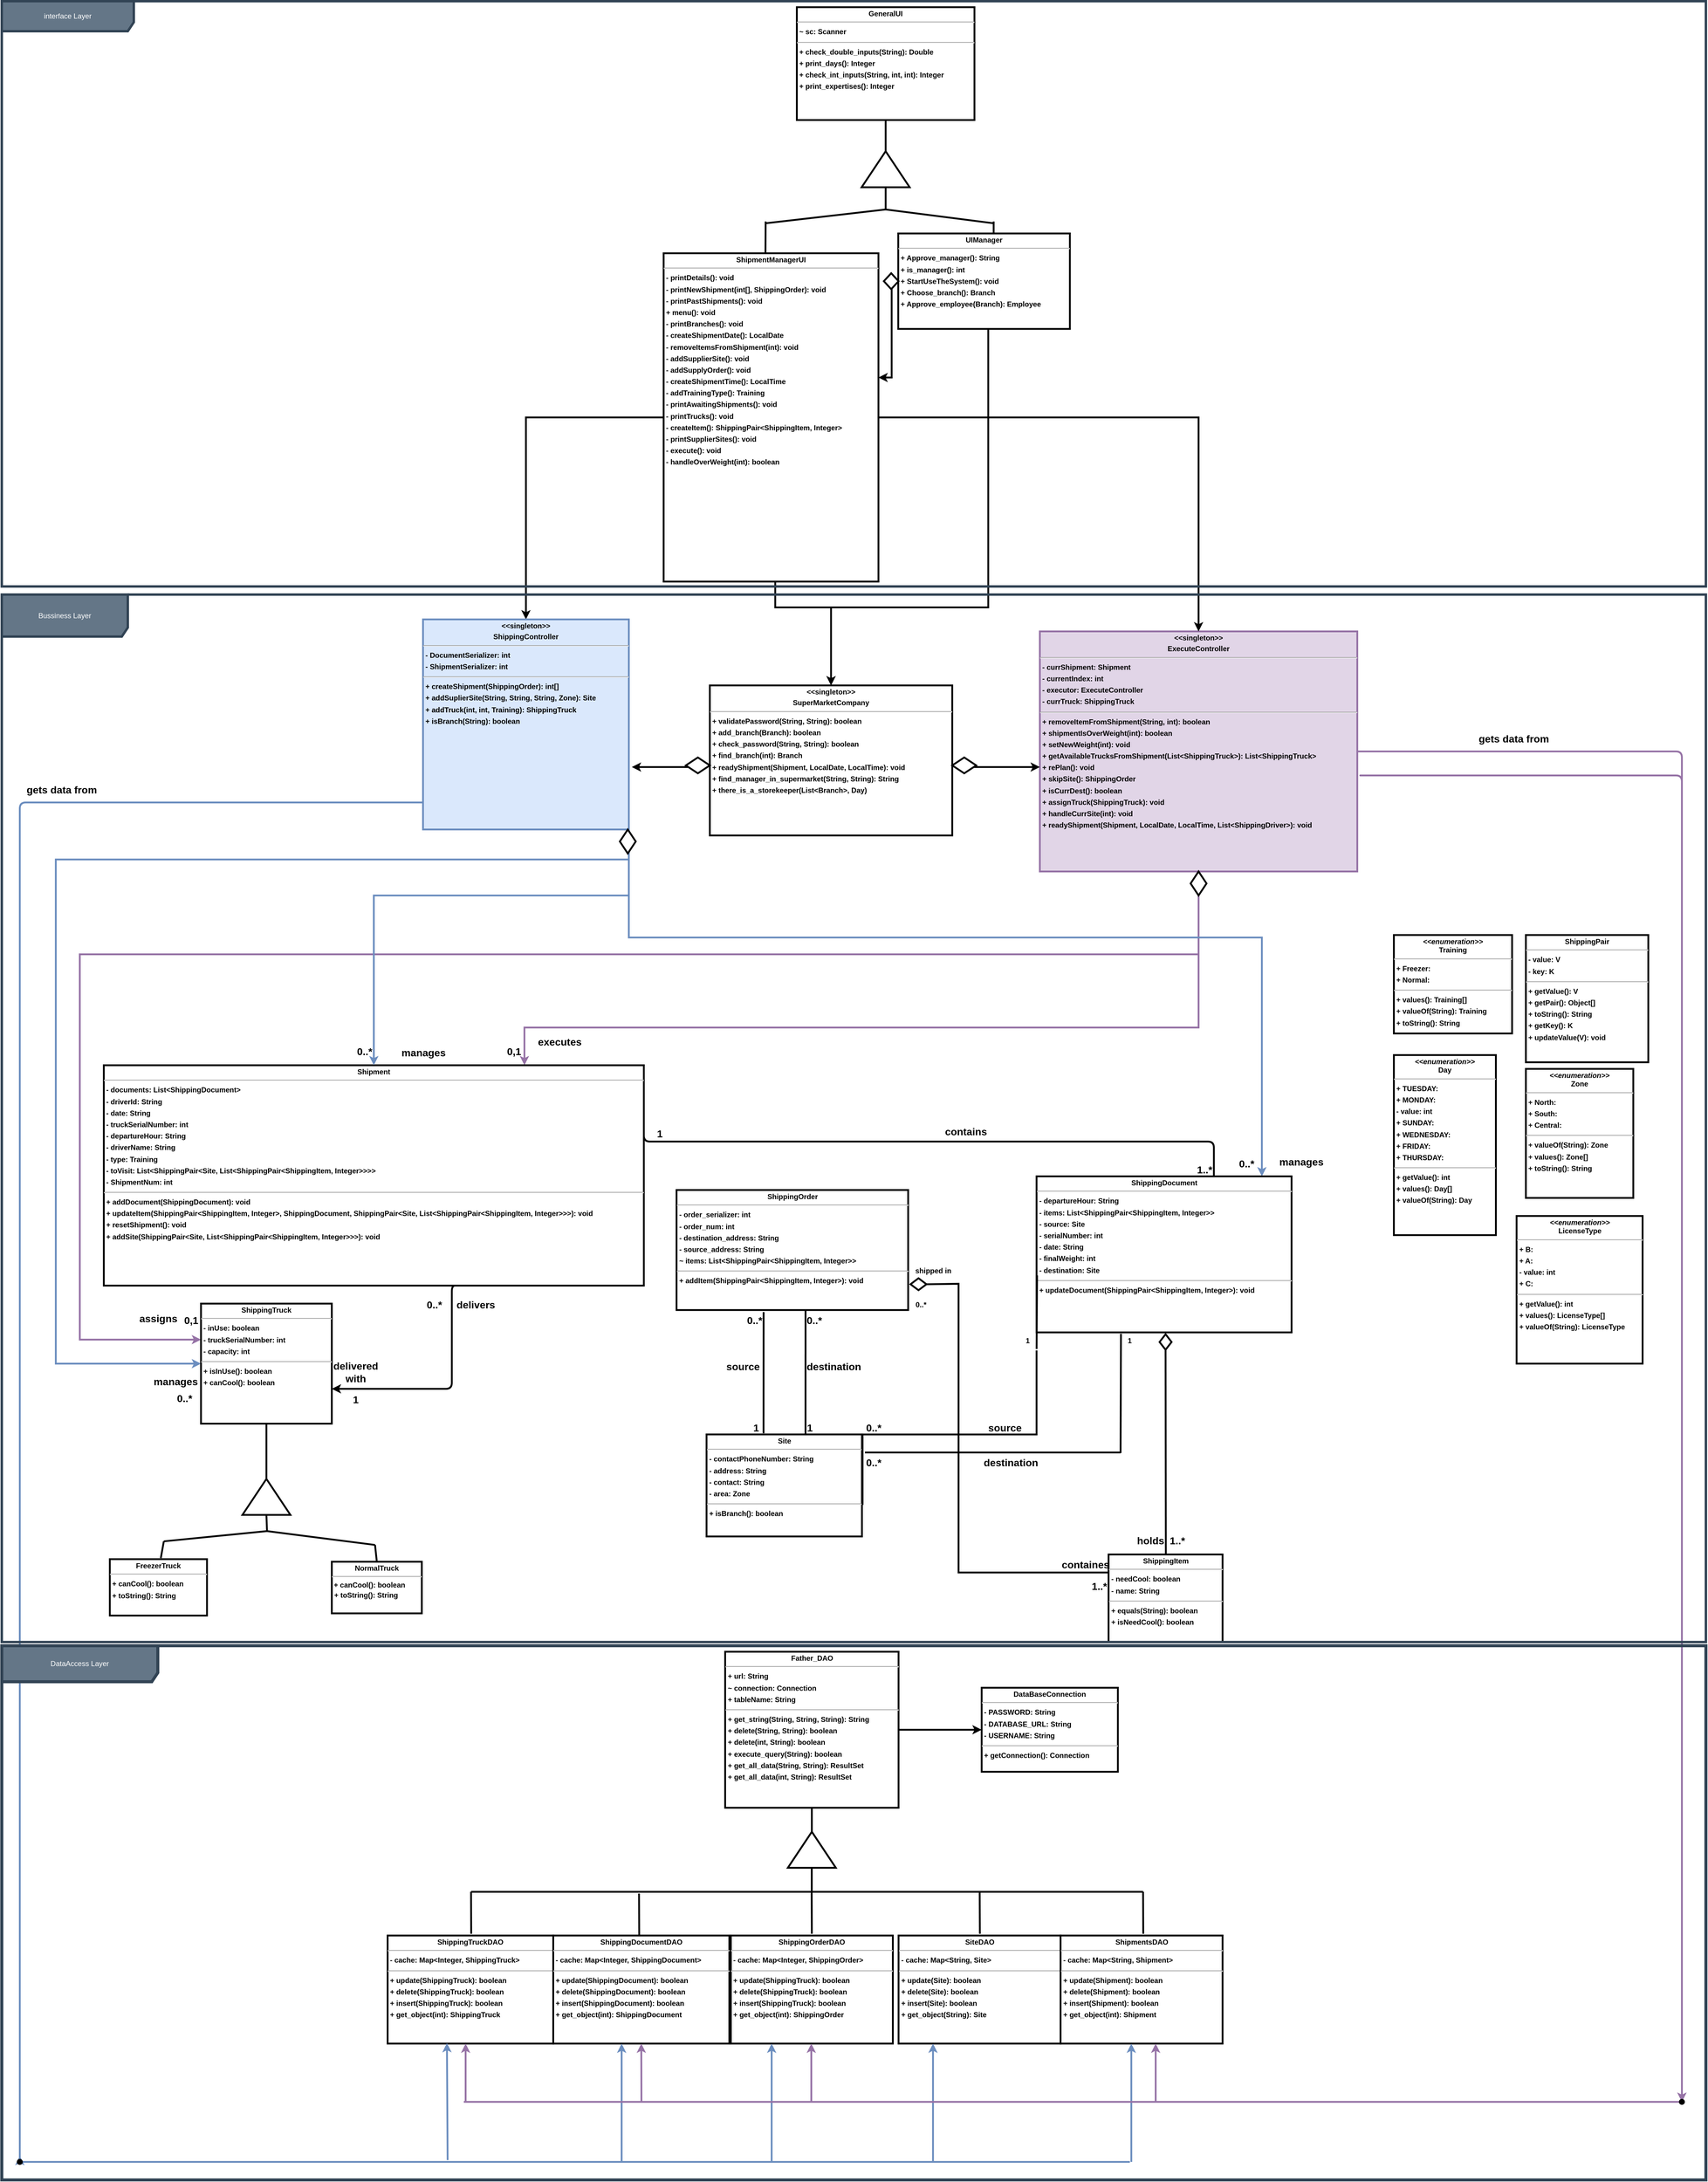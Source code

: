 <mxfile version="21.2.1" type="github">
  <diagram name="Page-1" id="Im4-U_5Wc4wDR16M_2Rv">
    <mxGraphModel dx="-3951" dy="3066" grid="1" gridSize="10" guides="1" tooltips="1" connect="1" arrows="1" fold="1" page="1" pageScale="1" pageWidth="291" pageHeight="413" math="0" shadow="0">
      <root>
        <mxCell id="0" />
        <mxCell id="1" parent="0" />
        <mxCell id="6NvBCHl1kkYTo9ye7szX-1" value="" style="endArrow=none;rounded=0;labelBackgroundColor=none;fontColor=default;fontStyle=1;fontSize=12;horizontal=1;entryX=1;entryY=0.75;entryDx=0;entryDy=0;exitX=1;exitY=0.5;exitDx=0;exitDy=0;strokeWidth=3;" parent="1" source="6NvBCHl1kkYTo9ye7szX-58" target="6NvBCHl1kkYTo9ye7szX-61" edge="1">
          <mxGeometry width="50" height="50" relative="1" as="geometry">
            <mxPoint x="9914.5" y="1676.94" as="sourcePoint" />
            <mxPoint x="10114.5" y="2147.94" as="targetPoint" />
            <Array as="points">
              <mxPoint x="9964.5" y="1676.94" />
              <mxPoint x="9964.5" y="2157.94" />
            </Array>
          </mxGeometry>
        </mxCell>
        <mxCell id="6NvBCHl1kkYTo9ye7szX-2" value="&lt;p style=&quot;margin: 4px 0px 0px; text-align: center; font-size: 12px;&quot;&gt;&lt;i style=&quot;font-size: 12px;&quot;&gt;&amp;lt;&amp;lt;enumeration&amp;gt;&amp;gt;&lt;/i&gt;&lt;br style=&quot;font-size: 12px;&quot;&gt;&lt;span style=&quot;font-size: 12px;&quot;&gt;Day&lt;/span&gt;&lt;/p&gt;&lt;hr style=&quot;font-size: 12px;&quot;&gt;&lt;p style=&quot;margin: 0px 0px 0px 4px; line-height: 1.6; font-size: 12px;&quot;&gt;+ TUESDAY: &lt;br style=&quot;font-size: 12px;&quot;&gt;+ MONDAY: &lt;br style=&quot;font-size: 12px;&quot;&gt;- value: int&lt;br style=&quot;font-size: 12px;&quot;&gt;+ SUNDAY: &lt;br style=&quot;font-size: 12px;&quot;&gt;+ WEDNESDAY: &lt;br style=&quot;font-size: 12px;&quot;&gt;+ FRIDAY: &lt;br style=&quot;font-size: 12px;&quot;&gt;+ THURSDAY: &lt;/p&gt;&lt;hr style=&quot;font-size: 12px;&quot;&gt;&lt;p style=&quot;margin: 0px 0px 0px 4px; line-height: 1.6; font-size: 12px;&quot;&gt;+ getValue(): int&lt;br style=&quot;font-size: 12px;&quot;&gt;+ values(): Day[]&lt;br style=&quot;font-size: 12px;&quot;&gt;+ valueOf(String): Day&lt;/p&gt;" style="verticalAlign=top;align=left;overflow=fill;fontSize=12;fontFamily=Helvetica;html=1;rounded=0;shadow=0;comic=0;labelBackgroundColor=none;strokeWidth=3;fontStyle=1" parent="1" vertex="1">
          <mxGeometry x="10690" y="1295.88" width="170" height="300" as="geometry" />
        </mxCell>
        <mxCell id="6NvBCHl1kkYTo9ye7szX-3" style="edgeStyle=orthogonalEdgeStyle;rounded=0;orthogonalLoop=1;jettySize=auto;html=1;exitX=0.5;exitY=1;exitDx=0;exitDy=0;labelBackgroundColor=none;fontColor=default;fillColor=#e1d5e7;strokeColor=#9673a6;strokeWidth=3;fontStyle=1;fontSize=12;" parent="1" source="6NvBCHl1kkYTo9ye7szX-7" target="6NvBCHl1kkYTo9ye7szX-27" edge="1">
          <mxGeometry relative="1" as="geometry">
            <Array as="points">
              <mxPoint x="10365" y="1128" />
              <mxPoint x="8500" y="1128" />
              <mxPoint x="8500" y="1770" />
            </Array>
          </mxGeometry>
        </mxCell>
        <mxCell id="6NvBCHl1kkYTo9ye7szX-5" style="edgeStyle=orthogonalEdgeStyle;rounded=0;orthogonalLoop=1;jettySize=auto;html=1;exitX=0.5;exitY=1;exitDx=0;exitDy=0;labelBackgroundColor=none;fontColor=default;fillColor=#e1d5e7;strokeColor=#9673a6;strokeWidth=3;fontStyle=1;fontSize=12;" parent="1" source="VwjNz7F647gcvyB4q8IS-8" target="6NvBCHl1kkYTo9ye7szX-14" edge="1">
          <mxGeometry relative="1" as="geometry">
            <Array as="points">
              <mxPoint x="9241" y="1250" />
            </Array>
          </mxGeometry>
        </mxCell>
        <mxCell id="6NvBCHl1kkYTo9ye7szX-6" style="edgeStyle=orthogonalEdgeStyle;orthogonalLoop=1;jettySize=auto;html=1;exitDx=0;exitDy=0;fillColor=#e1d5e7;strokeColor=#9673a6;strokeWidth=3;fontStyle=1;fontSize=12;" parent="1" source="6NvBCHl1kkYTo9ye7szX-116" edge="1">
          <mxGeometry relative="1" as="geometry">
            <mxPoint x="11170" y="3040" as="targetPoint" />
            <Array as="points">
              <mxPoint x="10629" y="830" />
              <mxPoint x="11170" y="830" />
              <mxPoint x="11170" y="3040" />
            </Array>
          </mxGeometry>
        </mxCell>
        <mxCell id="6NvBCHl1kkYTo9ye7szX-7" value="&lt;p style=&quot;margin: 4px 0px 0px; text-align: center; font-size: 12px;&quot;&gt;&amp;lt;&amp;lt;singleton&amp;gt;&amp;gt;&lt;span style=&quot;font-size: 12px;&quot;&gt;&lt;br style=&quot;font-size: 12px;&quot;&gt;&lt;/span&gt;&lt;/p&gt;&lt;p style=&quot;margin: 4px 0px 0px; text-align: center; font-size: 12px;&quot;&gt;&lt;span style=&quot;font-size: 12px;&quot;&gt;ExecuteController&lt;/span&gt;&lt;/p&gt;&lt;hr style=&quot;font-size: 12px;&quot;&gt;&lt;p style=&quot;margin: 0px 0px 0px 4px; line-height: 1.6; font-size: 12px;&quot;&gt;- currShipment: Shipment&lt;br style=&quot;font-size: 12px;&quot;&gt;- currentIndex: int&lt;br style=&quot;font-size: 12px;&quot;&gt;- executor: ExecuteController&lt;br style=&quot;font-size: 12px;&quot;&gt;- currTruck: ShippingTruck&lt;br style=&quot;font-size: 12px;&quot;&gt;&lt;/p&gt;&lt;hr style=&quot;font-size: 12px;&quot;&gt;&lt;p style=&quot;margin: 0px 0px 0px 4px; line-height: 1.6; font-size: 12px;&quot;&gt;+ removeItemFromShipment(String, int): boolean&lt;br style=&quot;font-size: 12px;&quot;&gt;+ shipmentIsOverWeight(int): boolean&lt;br style=&quot;font-size: 12px;&quot;&gt;+ setNewWeight(int): void&lt;br style=&quot;font-size: 12px;&quot;&gt;+ getAvailableTrucksFromShipment(List&amp;lt;ShippingTruck&amp;gt;): List&amp;lt;ShippingTruck&amp;gt;&lt;br style=&quot;font-size: 12px;&quot;&gt;+ rePlan(): void&lt;br style=&quot;font-size: 12px;&quot;&gt;+ skipSite(): ShippingOrder&lt;br style=&quot;font-size: 12px;&quot;&gt;+ isCurrDest(): boolean&lt;br style=&quot;font-size: 12px;&quot;&gt;+ assignTruck(ShippingTruck): void&lt;br style=&quot;font-size: 12px;&quot;&gt;+ handleCurrSite(int): void&lt;br style=&quot;font-size: 12px;&quot;&gt;+ readyShipment(Shipment, LocalDate, LocalTime, List&amp;lt;ShippingDriver&amp;gt;): void&lt;br style=&quot;font-size: 12px;&quot;&gt;&lt;/p&gt;" style="verticalAlign=top;align=left;overflow=fill;fontSize=12;fontFamily=Helvetica;html=1;rounded=0;shadow=0;comic=0;labelBackgroundColor=none;strokeWidth=3;fontStyle=1;fillColor=#e1d5e7;strokeColor=#9673a6;" parent="1" vertex="1">
          <mxGeometry x="10100" y="590" width="529" height="400" as="geometry" />
        </mxCell>
        <mxCell id="6NvBCHl1kkYTo9ye7szX-8" value="&lt;p style=&quot;margin: 4px 0px 0px; text-align: center; font-size: 12px;&quot;&gt;&lt;span style=&quot;font-size: 12px;&quot;&gt;FreezerTruck&lt;/span&gt;&lt;/p&gt;&lt;hr style=&quot;font-size: 12px;&quot;&gt;&lt;p style=&quot;margin: 0px 0px 0px 4px; line-height: 1.6; font-size: 12px;&quot;&gt;+ canCool(): boolean&lt;br style=&quot;font-size: 12px;&quot;&gt;+ toString(): String&lt;/p&gt;" style="verticalAlign=top;align=left;overflow=fill;fontSize=12;fontFamily=Helvetica;html=1;rounded=0;shadow=0;comic=0;labelBackgroundColor=none;strokeWidth=3;fontStyle=1" parent="1" vertex="1">
          <mxGeometry x="8550" y="2135.78" width="162" height="94" as="geometry" />
        </mxCell>
        <mxCell id="6NvBCHl1kkYTo9ye7szX-9" value="&lt;p style=&quot;margin: 4px 0px 0px; text-align: center; font-size: 12px;&quot;&gt;&lt;span style=&quot;font-size: 12px;&quot;&gt;GeneralUI&lt;/span&gt;&lt;/p&gt;&lt;hr style=&quot;font-size: 12px;&quot;&gt;&lt;p style=&quot;margin: 0px 0px 0px 4px; line-height: 1.6; font-size: 12px;&quot;&gt;~ sc: Scanner&lt;/p&gt;&lt;hr style=&quot;font-size: 12px;&quot;&gt;&lt;p style=&quot;margin: 0px 0px 0px 4px; line-height: 1.6; font-size: 12px;&quot;&gt;+ check_double_inputs(String): Double&lt;br style=&quot;font-size: 12px;&quot;&gt;+ print_days(): Integer&lt;br style=&quot;font-size: 12px;&quot;&gt;+ check_int_inputs(String, int, int): Integer&lt;br style=&quot;font-size: 12px;&quot;&gt;+ print_expertises(): Integer&lt;br&gt;&lt;/p&gt;" style="verticalAlign=top;align=left;overflow=fill;fontSize=12;fontFamily=Helvetica;html=1;rounded=0;shadow=0;comic=0;labelBackgroundColor=none;strokeWidth=3;fontStyle=1" parent="1" vertex="1">
          <mxGeometry x="9695" y="-450" width="296" height="188" as="geometry" />
        </mxCell>
        <mxCell id="6NvBCHl1kkYTo9ye7szX-10" value="&lt;p style=&quot;margin: 4px 0px 0px; text-align: center; font-size: 12px;&quot;&gt;&lt;i style=&quot;font-size: 12px;&quot;&gt;&amp;lt;&amp;lt;enumeration&amp;gt;&amp;gt;&lt;/i&gt;&lt;br style=&quot;font-size: 12px;&quot;&gt;&lt;span style=&quot;font-size: 12px;&quot;&gt;LicenseType&lt;/span&gt;&lt;/p&gt;&lt;hr style=&quot;font-size: 12px;&quot;&gt;&lt;p style=&quot;margin: 0px 0px 0px 4px; line-height: 1.6; font-size: 12px;&quot;&gt;+ B: &lt;br style=&quot;font-size: 12px;&quot;&gt;+ A: &lt;br style=&quot;font-size: 12px;&quot;&gt;- value: int&lt;br style=&quot;font-size: 12px;&quot;&gt;+ C: &lt;/p&gt;&lt;hr style=&quot;font-size: 12px;&quot;&gt;&lt;p style=&quot;margin: 0px 0px 0px 4px; line-height: 1.6; font-size: 12px;&quot;&gt;+ getValue(): int&lt;br style=&quot;font-size: 12px;&quot;&gt;+ values(): LicenseType[]&lt;br style=&quot;font-size: 12px;&quot;&gt;+ valueOf(String): LicenseType&lt;/p&gt;" style="verticalAlign=top;align=left;overflow=fill;fontSize=12;fontFamily=Helvetica;html=1;rounded=0;shadow=0;comic=0;labelBackgroundColor=none;strokeWidth=3;fontStyle=1" parent="1" vertex="1">
          <mxGeometry x="10894.5" y="1564" width="210" height="246" as="geometry" />
        </mxCell>
        <mxCell id="6NvBCHl1kkYTo9ye7szX-11" value="&lt;p style=&quot;margin: 4px 0px 0px; text-align: center; font-size: 12px;&quot;&gt;&lt;span style=&quot;font-size: 12px;&quot;&gt;NormalTruck&lt;/span&gt;&lt;/p&gt;&lt;hr style=&quot;font-size: 12px;&quot;&gt;&amp;nbsp;+ canCool(): boolean&lt;br style=&quot;border-color: var(--border-color); font-size: 12px;&quot;&gt;&lt;p style=&quot;margin: 0px 0px 0px 4px; line-height: 1.6; font-size: 12px;&quot;&gt;+ toString(): String&lt;/p&gt;" style="verticalAlign=top;align=left;overflow=fill;fontSize=12;fontFamily=Helvetica;html=1;rounded=0;shadow=0;comic=0;labelBackgroundColor=none;strokeWidth=3;fontStyle=1" parent="1" vertex="1">
          <mxGeometry x="8920" y="2140.06" width="150" height="86" as="geometry" />
        </mxCell>
        <mxCell id="6NvBCHl1kkYTo9ye7szX-12" style="edgeStyle=orthogonalEdgeStyle;orthogonalLoop=1;jettySize=auto;html=1;exitX=1;exitY=0;exitDx=0;exitDy=0;entryX=0.5;entryY=0;entryDx=0;entryDy=0;strokeWidth=3;fontStyle=1;fontSize=12;" parent="1" source="6NvBCHl1kkYTo9ye7szX-14" target="6NvBCHl1kkYTo9ye7szX-23" edge="1">
          <mxGeometry relative="1" as="geometry">
            <Array as="points">
              <mxPoint x="9440" y="1440" />
              <mxPoint x="10390" y="1440" />
              <mxPoint x="10390" y="1550" />
            </Array>
          </mxGeometry>
        </mxCell>
        <mxCell id="6NvBCHl1kkYTo9ye7szX-13" style="edgeStyle=orthogonalEdgeStyle;orthogonalLoop=1;jettySize=auto;html=1;exitX=0.656;exitY=1;exitDx=0;exitDy=0;strokeWidth=3;fontStyle=1;exitPerimeter=0;fontSize=17;" parent="1" source="6NvBCHl1kkYTo9ye7szX-14" target="6NvBCHl1kkYTo9ye7szX-27" edge="1">
          <mxGeometry relative="1" as="geometry">
            <mxPoint x="9120" y="2006.43" as="sourcePoint" />
            <Array as="points">
              <mxPoint x="9120" y="1680" />
              <mxPoint x="9120" y="1852" />
            </Array>
          </mxGeometry>
        </mxCell>
        <mxCell id="6NvBCHl1kkYTo9ye7szX-14" value="&lt;p style=&quot;margin: 4px 0px 0px; text-align: center; font-size: 12px;&quot;&gt;&lt;span style=&quot;font-size: 12px;&quot;&gt;Shipment&lt;/span&gt;&lt;/p&gt;&lt;hr style=&quot;font-size: 12px;&quot;&gt;&lt;p style=&quot;margin: 0px 0px 0px 4px; line-height: 1.6; font-size: 12px;&quot;&gt;- documents: List&amp;lt;ShippingDocument&amp;gt;&lt;br style=&quot;font-size: 12px;&quot;&gt;- driverId: String&lt;br style=&quot;font-size: 12px;&quot;&gt;- date: String&lt;br style=&quot;font-size: 12px;&quot;&gt;- truckSerialNumber: int&lt;br style=&quot;font-size: 12px;&quot;&gt;- departureHour: String&lt;br style=&quot;font-size: 12px;&quot;&gt;- driverName: String&lt;br style=&quot;font-size: 12px;&quot;&gt;- type: Training&lt;br style=&quot;font-size: 12px;&quot;&gt;- toVisit: List&amp;lt;ShippingPair&amp;lt;Site, List&amp;lt;ShippingPair&amp;lt;ShippingItem, Integer&amp;gt;&amp;gt;&amp;gt;&amp;gt;&lt;br style=&quot;font-size: 12px;&quot;&gt;- ShipmentNum: int&lt;/p&gt;&lt;hr style=&quot;font-size: 12px;&quot;&gt;&lt;p style=&quot;margin: 0px 0px 0px 4px; line-height: 1.6; font-size: 12px;&quot;&gt;+ addDocument(ShippingDocument): void&lt;br style=&quot;font-size: 12px;&quot;&gt;+ updateItem(ShippingPair&amp;lt;ShippingItem, Integer&amp;gt;, ShippingDocument, ShippingPair&amp;lt;Site, List&amp;lt;ShippingPair&amp;lt;ShippingItem, Integer&amp;gt;&amp;gt;&amp;gt;): void&lt;br style=&quot;font-size: 12px;&quot;&gt;+ resetShipment(): void&lt;br style=&quot;font-size: 12px;&quot;&gt;+ addSite(ShippingPair&amp;lt;Site, List&amp;lt;ShippingPair&amp;lt;ShippingItem, Integer&amp;gt;&amp;gt;&amp;gt;): void&lt;br style=&quot;font-size: 12px;&quot;&gt;&lt;br style=&quot;font-size: 12px;&quot;&gt;&lt;/p&gt;" style="verticalAlign=top;align=left;overflow=fill;fontSize=12;fontFamily=Helvetica;html=1;rounded=0;shadow=0;comic=0;labelBackgroundColor=none;strokeWidth=3;fontStyle=1" parent="1" vertex="1">
          <mxGeometry x="8540" y="1312.86" width="900" height="367.14" as="geometry" />
        </mxCell>
        <mxCell id="6NvBCHl1kkYTo9ye7szX-15" style="edgeStyle=orthogonalEdgeStyle;rounded=0;orthogonalLoop=1;jettySize=auto;html=1;entryX=0.5;entryY=0;entryDx=0;entryDy=0;labelBackgroundColor=none;fontColor=default;strokeWidth=3;fontStyle=1;fontSize=12;" parent="1" source="6NvBCHl1kkYTo9ye7szX-18" target="6NvBCHl1kkYTo9ye7szX-32" edge="1">
          <mxGeometry relative="1" as="geometry">
            <Array as="points">
              <mxPoint x="9659" y="550" />
              <mxPoint x="9752" y="550" />
            </Array>
          </mxGeometry>
        </mxCell>
        <mxCell id="6NvBCHl1kkYTo9ye7szX-16" style="edgeStyle=orthogonalEdgeStyle;rounded=0;orthogonalLoop=1;jettySize=auto;html=1;labelBackgroundColor=none;fontColor=default;strokeWidth=3;fontStyle=1;fontSize=12;" parent="1" source="6NvBCHl1kkYTo9ye7szX-18" target="6NvBCHl1kkYTo9ye7szX-22" edge="1">
          <mxGeometry relative="1" as="geometry" />
        </mxCell>
        <mxCell id="6NvBCHl1kkYTo9ye7szX-17" style="edgeStyle=orthogonalEdgeStyle;rounded=0;orthogonalLoop=1;jettySize=auto;html=1;exitX=1;exitY=0.5;exitDx=0;exitDy=0;labelBackgroundColor=none;fontColor=default;strokeWidth=3;fontStyle=1;fontSize=12;" parent="1" source="6NvBCHl1kkYTo9ye7szX-18" target="6NvBCHl1kkYTo9ye7szX-7" edge="1">
          <mxGeometry relative="1" as="geometry" />
        </mxCell>
        <mxCell id="6NvBCHl1kkYTo9ye7szX-18" value="&lt;p style=&quot;margin: 4px 0px 0px; text-align: center; font-size: 12px;&quot;&gt;&lt;span style=&quot;font-size: 12px;&quot;&gt;ShipmentManagerUI&lt;/span&gt;&lt;/p&gt;&lt;hr style=&quot;font-size: 12px;&quot;&gt;&lt;p style=&quot;margin: 0px 0px 0px 4px; line-height: 1.6; font-size: 12px;&quot;&gt;&lt;span style=&quot;background-color: initial;&quot;&gt;- printDetails(): void&lt;/span&gt;&lt;br&gt;&lt;/p&gt;&lt;p style=&quot;margin: 0px 0px 0px 4px; line-height: 1.6; font-size: 12px;&quot;&gt;- printNewShipment(int[], ShippingOrder): void&lt;br style=&quot;font-size: 12px;&quot;&gt;- printPastShipments(): void&lt;br style=&quot;font-size: 12px;&quot;&gt;+ menu(): void&lt;br style=&quot;font-size: 12px;&quot;&gt;- printBranches(): void&lt;br style=&quot;font-size: 12px;&quot;&gt;- createShipmentDate(): LocalDate&lt;br style=&quot;font-size: 12px;&quot;&gt;- removeItemsFromShipment(int): void&lt;br style=&quot;font-size: 12px;&quot;&gt;- addSupplierSite(): void&lt;br style=&quot;font-size: 12px;&quot;&gt;- addSupplyOrder(): void&lt;br style=&quot;font-size: 12px;&quot;&gt;- createShipmentTime(): LocalTime&lt;br style=&quot;font-size: 12px;&quot;&gt;- addTrainingType(): Training&lt;br style=&quot;font-size: 12px;&quot;&gt;- printAwaitingShipments(): void&lt;br style=&quot;font-size: 12px;&quot;&gt;- printTrucks(): void&lt;br style=&quot;font-size: 12px;&quot;&gt;- createItem(): ShippingPair&amp;lt;ShippingItem, Integer&amp;gt;&lt;br style=&quot;font-size: 12px;&quot;&gt;- printSupplierSites(): void&lt;br style=&quot;font-size: 12px;&quot;&gt;- execute(): void&lt;br style=&quot;font-size: 12px;&quot;&gt;- handleOverWeight(int): boolean&lt;/p&gt;" style="verticalAlign=top;align=left;overflow=fill;fontSize=12;fontFamily=Helvetica;html=1;rounded=0;shadow=0;comic=0;labelBackgroundColor=none;strokeWidth=3;fontStyle=1" parent="1" vertex="1">
          <mxGeometry x="9473" y="-40" width="358" height="547" as="geometry" />
        </mxCell>
        <mxCell id="6NvBCHl1kkYTo9ye7szX-19" style="edgeStyle=orthogonalEdgeStyle;rounded=0;orthogonalLoop=1;jettySize=auto;html=1;exitX=1;exitY=1;exitDx=0;exitDy=0;entryX=0.5;entryY=0;entryDx=0;entryDy=0;labelBackgroundColor=none;fontColor=default;fillColor=#dae8fc;strokeColor=#6c8ebf;strokeWidth=3;fontStyle=1;fontSize=12;" parent="1" source="6NvBCHl1kkYTo9ye7szX-22" target="6NvBCHl1kkYTo9ye7szX-14" edge="1">
          <mxGeometry relative="1" as="geometry">
            <Array as="points">
              <mxPoint x="9415" y="1030" />
              <mxPoint x="8990" y="1030" />
            </Array>
          </mxGeometry>
        </mxCell>
        <mxCell id="6NvBCHl1kkYTo9ye7szX-20" style="edgeStyle=orthogonalEdgeStyle;rounded=0;orthogonalLoop=1;jettySize=auto;html=1;exitX=1;exitY=1;exitDx=0;exitDy=0;labelBackgroundColor=none;fontColor=default;fillColor=#dae8fc;strokeColor=#6c8ebf;strokeWidth=3;fontStyle=1;fontSize=12;" parent="1" source="6NvBCHl1kkYTo9ye7szX-22" target="6NvBCHl1kkYTo9ye7szX-23" edge="1">
          <mxGeometry relative="1" as="geometry">
            <Array as="points">
              <mxPoint x="9415" y="1100" />
              <mxPoint x="10470" y="1100" />
            </Array>
          </mxGeometry>
        </mxCell>
        <mxCell id="6NvBCHl1kkYTo9ye7szX-21" style="edgeStyle=orthogonalEdgeStyle;rounded=0;orthogonalLoop=1;jettySize=auto;html=1;exitX=1;exitY=1;exitDx=0;exitDy=0;labelBackgroundColor=none;fontColor=default;fillColor=#dae8fc;strokeColor=#6c8ebf;strokeWidth=3;fontStyle=1;fontSize=12;" parent="1" source="6NvBCHl1kkYTo9ye7szX-22" target="6NvBCHl1kkYTo9ye7szX-27" edge="1">
          <mxGeometry relative="1" as="geometry">
            <mxPoint x="8210" y="1220" as="targetPoint" />
            <Array as="points">
              <mxPoint x="9415" y="970" />
              <mxPoint x="8460" y="970" />
              <mxPoint x="8460" y="1810" />
            </Array>
          </mxGeometry>
        </mxCell>
        <mxCell id="6NvBCHl1kkYTo9ye7szX-22" value="&lt;p style=&quot;margin: 4px 0px 0px; text-align: center; font-size: 12px;&quot;&gt;&amp;lt;&amp;lt;singleton&amp;gt;&amp;gt;&lt;span style=&quot;font-size: 12px;&quot;&gt;&lt;br style=&quot;font-size: 12px;&quot;&gt;&lt;/span&gt;&lt;/p&gt;&lt;p style=&quot;margin: 4px 0px 0px; text-align: center; font-size: 12px;&quot;&gt;&lt;span style=&quot;font-size: 12px;&quot;&gt;ShippingController&lt;/span&gt;&lt;/p&gt;&lt;hr style=&quot;font-size: 12px;&quot;&gt;&lt;p style=&quot;margin: 0px 0px 0px 4px; line-height: 1.6; font-size: 12px;&quot;&gt;- DocumentSerializer: int&lt;br style=&quot;font-size: 12px;&quot;&gt;- ShipmentSerializer: int&lt;/p&gt;&lt;hr style=&quot;font-size: 12px;&quot;&gt;&lt;p style=&quot;margin: 0px 0px 0px 4px; line-height: 1.6; font-size: 12px;&quot;&gt;+ createShipment(ShippingOrder): int[]&lt;br style=&quot;font-size: 12px;&quot;&gt;+ addSuplierSite(String, String, String, Zone): Site&lt;br style=&quot;font-size: 12px;&quot;&gt;+ addTruck(int, int, Training): ShippingTruck&lt;br style=&quot;font-size: 12px;&quot;&gt;+ isBranch(String): boolean&lt;/p&gt;" style="verticalAlign=top;align=left;overflow=fill;fontSize=12;fontFamily=Helvetica;html=1;rounded=0;shadow=0;comic=0;labelBackgroundColor=none;strokeWidth=3;fontStyle=1;fillColor=#dae8fc;strokeColor=#6c8ebf;" parent="1" vertex="1">
          <mxGeometry x="9072" y="570" width="343" height="350" as="geometry" />
        </mxCell>
        <mxCell id="6NvBCHl1kkYTo9ye7szX-23" value="&lt;p style=&quot;margin: 4px 0px 0px; text-align: center; font-size: 12px;&quot;&gt;&lt;span style=&quot;font-size: 12px;&quot;&gt;ShippingDocument&lt;/span&gt;&lt;/p&gt;&lt;hr style=&quot;font-size: 12px;&quot;&gt;&lt;p style=&quot;margin: 0px 0px 0px 4px; line-height: 1.6; font-size: 12px;&quot;&gt;- departureHour: String&lt;br style=&quot;font-size: 12px;&quot;&gt;- items: List&amp;lt;ShippingPair&amp;lt;ShippingItem, Integer&amp;gt;&amp;gt;&lt;br style=&quot;font-size: 12px;&quot;&gt;- source: Site&lt;br style=&quot;font-size: 12px;&quot;&gt;- serialNumber: int&lt;br style=&quot;font-size: 12px;&quot;&gt;- date: String&lt;br style=&quot;font-size: 12px;&quot;&gt;- finalWeight: int&lt;br style=&quot;font-size: 12px;&quot;&gt;- destination: Site&lt;/p&gt;&lt;hr style=&quot;font-size: 12px;&quot;&gt;&lt;p style=&quot;margin: 0px 0px 0px 4px; line-height: 1.6; font-size: 12px;&quot;&gt;+ updateDocument(ShippingPair&amp;lt;ShippingItem, Integer&amp;gt;): void&lt;br style=&quot;font-size: 12px;&quot;&gt;&lt;/p&gt;" style="verticalAlign=top;align=left;overflow=fill;fontSize=12;fontFamily=Helvetica;html=1;rounded=0;shadow=0;comic=0;labelBackgroundColor=none;strokeWidth=3;fontStyle=1" parent="1" vertex="1">
          <mxGeometry x="10094.5" y="1497.94" width="425" height="260" as="geometry" />
        </mxCell>
        <mxCell id="6NvBCHl1kkYTo9ye7szX-24" value="&lt;p style=&quot;margin: 4px 0px 0px; text-align: center; font-size: 12px;&quot;&gt;&lt;span style=&quot;font-size: 12px;&quot;&gt;ShippingItem&lt;/span&gt;&lt;/p&gt;&lt;hr style=&quot;font-size: 12px;&quot;&gt;&lt;p style=&quot;margin: 0px 0px 0px 4px; line-height: 1.6; font-size: 12px;&quot;&gt;- needCool: boolean&lt;br style=&quot;font-size: 12px;&quot;&gt;- name: String&lt;/p&gt;&lt;hr style=&quot;font-size: 12px;&quot;&gt;&lt;p style=&quot;margin: 0px 0px 0px 4px; line-height: 1.6; font-size: 12px;&quot;&gt;+ equals(String): boolean&lt;br style=&quot;font-size: 12px;&quot;&gt;+ isNeedCool(): boolean&lt;br style=&quot;font-size: 12px;&quot;&gt;&lt;br style=&quot;font-size: 12px;&quot;&gt;&lt;/p&gt;" style="verticalAlign=top;align=left;overflow=fill;fontSize=12;fontFamily=Helvetica;html=1;rounded=0;shadow=0;comic=0;labelBackgroundColor=none;strokeWidth=3;fontStyle=1" parent="1" vertex="1">
          <mxGeometry x="10214.5" y="2127.94" width="190" height="145.88" as="geometry" />
        </mxCell>
        <mxCell id="6NvBCHl1kkYTo9ye7szX-25" value="&lt;p style=&quot;margin: 4px 0px 0px; text-align: center; font-size: 12px;&quot;&gt;&lt;span style=&quot;font-size: 12px;&quot;&gt;ShippingOrder&lt;/span&gt;&lt;/p&gt;&lt;hr style=&quot;font-size: 12px;&quot;&gt;&lt;p style=&quot;margin: 0px 0px 0px 4px; line-height: 1.6; font-size: 12px;&quot;&gt;- order_serializer: int&lt;br style=&quot;font-size: 12px;&quot;&gt;- order_num: int&lt;br style=&quot;font-size: 12px;&quot;&gt;- destination_address: String&lt;br style=&quot;font-size: 12px;&quot;&gt;- source_address: String&lt;br style=&quot;font-size: 12px;&quot;&gt;~ items: List&amp;lt;ShippingPair&amp;lt;ShippingItem, Integer&amp;gt;&amp;gt;&lt;/p&gt;&lt;hr style=&quot;font-size: 12px;&quot;&gt;&lt;p style=&quot;margin: 0px 0px 0px 4px; line-height: 1.6; font-size: 12px;&quot;&gt;+ addItem(ShippingPair&amp;lt;ShippingItem, Integer&amp;gt;): void&lt;br style=&quot;font-size: 12px;&quot;&gt;&lt;br style=&quot;font-size: 12px;&quot;&gt;&lt;/p&gt;" style="verticalAlign=top;align=left;overflow=fill;fontSize=12;fontFamily=Helvetica;html=1;rounded=0;shadow=0;comic=0;labelBackgroundColor=none;strokeWidth=3;fontStyle=1" parent="1" vertex="1">
          <mxGeometry x="9494.5" y="1520.72" width="386" height="200" as="geometry" />
        </mxCell>
        <mxCell id="6NvBCHl1kkYTo9ye7szX-26" value="&lt;p style=&quot;margin: 4px 0px 0px; text-align: center; font-size: 12px;&quot;&gt;&lt;span style=&quot;font-size: 12px;&quot;&gt;ShippingPair&lt;k, v=&quot;&quot; style=&quot;font-size: 12px;&quot;&gt;&lt;/k,&gt;&lt;/span&gt;&lt;/p&gt;&lt;hr style=&quot;font-size: 12px;&quot;&gt;&lt;p style=&quot;margin: 0px 0px 0px 4px; line-height: 1.6; font-size: 12px;&quot;&gt;- value: V&lt;br style=&quot;font-size: 12px;&quot;&gt;- key: K&lt;/p&gt;&lt;hr style=&quot;font-size: 12px;&quot;&gt;&lt;p style=&quot;margin: 0px 0px 0px 4px; line-height: 1.6; font-size: 12px;&quot;&gt;+ getValue(): V&lt;br style=&quot;font-size: 12px;&quot;&gt;+ getPair(): Object[]&lt;br style=&quot;font-size: 12px;&quot;&gt;+ toString(): String&lt;br style=&quot;font-size: 12px;&quot;&gt;+ getKey(): K&lt;br style=&quot;font-size: 12px;&quot;&gt;+ updateValue(V): void&lt;/p&gt;" style="verticalAlign=top;align=left;overflow=fill;fontSize=12;fontFamily=Helvetica;html=1;rounded=0;shadow=0;comic=0;labelBackgroundColor=none;strokeWidth=3;fontStyle=1" parent="1" vertex="1">
          <mxGeometry x="10910" y="1095.88" width="204" height="212" as="geometry" />
        </mxCell>
        <mxCell id="6NvBCHl1kkYTo9ye7szX-27" value="&lt;p style=&quot;margin: 4px 0px 0px; text-align: center; font-size: 12px;&quot;&gt;&lt;span style=&quot;font-size: 12px;&quot;&gt;ShippingTruck&lt;/span&gt;&lt;/p&gt;&lt;hr style=&quot;font-size: 12px;&quot;&gt;&lt;p style=&quot;margin: 0px 0px 0px 4px; line-height: 1.6; font-size: 12px;&quot;&gt;- inUse: boolean&lt;br style=&quot;font-size: 12px;&quot;&gt;- truckSerialNumber: int&lt;br style=&quot;font-size: 12px;&quot;&gt;- capacity: int&lt;/p&gt;&lt;hr style=&quot;font-size: 12px;&quot;&gt;&lt;p style=&quot;margin: 0px 0px 0px 4px; line-height: 1.6; font-size: 12px;&quot;&gt;+ isInUse(): boolean&lt;br style=&quot;font-size: 12px;&quot;&gt;+ canCool(): boolean&lt;br style=&quot;font-size: 12px;&quot;&gt;&lt;br style=&quot;font-size: 12px;&quot;&gt;&lt;br style=&quot;font-size: 12px;&quot;&gt;&lt;/p&gt;" style="verticalAlign=top;align=left;overflow=fill;fontSize=12;fontFamily=Helvetica;html=1;rounded=0;shadow=0;comic=0;labelBackgroundColor=none;strokeWidth=3;fontStyle=1" parent="1" vertex="1">
          <mxGeometry x="8702" y="1710" width="218" height="200" as="geometry" />
        </mxCell>
        <mxCell id="6NvBCHl1kkYTo9ye7szX-28" value="&lt;p style=&quot;margin: 4px 0px 0px; text-align: center; font-size: 12px;&quot;&gt;&lt;span style=&quot;font-size: 12px;&quot;&gt;ShippingTruckDAO&lt;/span&gt;&lt;/p&gt;&lt;hr style=&quot;font-size: 12px;&quot;&gt;&lt;p style=&quot;margin: 0px 0px 0px 4px; line-height: 1.6; font-size: 12px;&quot;&gt;- cache: Map&amp;lt;Integer, ShippingTruck&amp;gt;&lt;br style=&quot;font-size: 12px;&quot;&gt;&lt;/p&gt;&lt;hr style=&quot;font-size: 12px;&quot;&gt;&lt;p style=&quot;margin: 0px 0px 0px 4px; line-height: 1.6; font-size: 12px;&quot;&gt;+ update(ShippingTruck): boolean&lt;br style=&quot;font-size: 12px;&quot;&gt;+ delete(ShippingTruck): boolean&lt;br style=&quot;font-size: 12px;&quot;&gt;+ insert(ShippingTruck): boolean&lt;br style=&quot;font-size: 12px;&quot;&gt;+ get_object(int): ShippingTruck&lt;/p&gt;" style="verticalAlign=top;align=left;overflow=fill;fontSize=12;fontFamily=Helvetica;html=1;rounded=0;shadow=0;comic=0;labelBackgroundColor=none;strokeWidth=3;fontStyle=1;" parent="1" vertex="1">
          <mxGeometry x="9013" y="2762.86" width="276" height="180" as="geometry" />
        </mxCell>
        <mxCell id="6NvBCHl1kkYTo9ye7szX-29" value="&lt;p style=&quot;margin: 4px 0px 0px; text-align: center; font-size: 12px;&quot;&gt;&lt;span style=&quot;font-size: 12px;&quot;&gt;Site&lt;/span&gt;&lt;/p&gt;&lt;hr style=&quot;font-size: 12px;&quot;&gt;&lt;p style=&quot;margin: 0px 0px 0px 4px; line-height: 1.6; font-size: 12px;&quot;&gt;- contactPhoneNumber: String&lt;br style=&quot;font-size: 12px;&quot;&gt;- address: String&lt;br style=&quot;font-size: 12px;&quot;&gt;- contact: String&lt;br style=&quot;font-size: 12px;&quot;&gt;- area: Zone&lt;/p&gt;&lt;hr style=&quot;font-size: 12px;&quot;&gt;&lt;p style=&quot;margin: 0px 0px 0px 4px; line-height: 1.6; font-size: 12px;&quot;&gt;+ isBranch(): boolean&lt;br style=&quot;font-size: 12px;&quot;&gt;&lt;br style=&quot;font-size: 12px;&quot;&gt;&lt;/p&gt;" style="verticalAlign=top;align=left;overflow=fill;fontSize=12;fontFamily=Helvetica;html=1;rounded=0;shadow=0;comic=0;labelBackgroundColor=none;strokeWidth=3;fontStyle=1" parent="1" vertex="1">
          <mxGeometry x="9544.5" y="1927.94" width="259" height="170" as="geometry" />
        </mxCell>
        <mxCell id="6NvBCHl1kkYTo9ye7szX-30" style="edgeStyle=orthogonalEdgeStyle;rounded=0;orthogonalLoop=1;jettySize=auto;html=1;labelBackgroundColor=none;fontColor=default;strokeWidth=3;fontStyle=1;fontSize=12;" parent="1" source="VwjNz7F647gcvyB4q8IS-31" edge="1">
          <mxGeometry relative="1" as="geometry">
            <mxPoint x="10100" y="816" as="targetPoint" />
            <Array as="points">
              <mxPoint x="10050" y="816" />
              <mxPoint x="10050" y="816" />
            </Array>
          </mxGeometry>
        </mxCell>
        <mxCell id="6NvBCHl1kkYTo9ye7szX-31" style="edgeStyle=orthogonalEdgeStyle;rounded=0;orthogonalLoop=1;jettySize=auto;html=1;labelBackgroundColor=none;fontColor=default;strokeWidth=3;fontStyle=1;fontSize=12;" parent="1" source="VwjNz7F647gcvyB4q8IS-20" edge="1">
          <mxGeometry relative="1" as="geometry">
            <mxPoint x="9420" y="816" as="targetPoint" />
            <Array as="points">
              <mxPoint x="9470" y="816" />
            </Array>
          </mxGeometry>
        </mxCell>
        <mxCell id="6NvBCHl1kkYTo9ye7szX-32" value="&lt;p style=&quot;margin: 4px 0px 0px; text-align: center; font-size: 12px;&quot;&gt;&amp;lt;&amp;lt;singleton&amp;gt;&amp;gt;&lt;span style=&quot;font-size: 12px;&quot;&gt;&lt;br style=&quot;font-size: 12px;&quot;&gt;&lt;/span&gt;&lt;/p&gt;&lt;p style=&quot;margin: 4px 0px 0px; text-align: center; font-size: 12px;&quot;&gt;&lt;span style=&quot;font-size: 12px;&quot;&gt;SuperMarketCompany&lt;/span&gt;&lt;/p&gt;&lt;hr style=&quot;font-size: 12px;&quot;&gt;&lt;p style=&quot;margin: 0px 0px 0px 4px; line-height: 1.6; font-size: 12px;&quot;&gt;+ validatePassword(String, String): boolean&lt;br style=&quot;font-size: 12px;&quot;&gt;+ add_branch(Branch): boolean&lt;br style=&quot;font-size: 12px;&quot;&gt;+ check_password(String, String): boolean&lt;br style=&quot;font-size: 12px;&quot;&gt;+ find_branch(int): Branch&lt;br style=&quot;font-size: 12px;&quot;&gt;+ readyShipment(Shipment, LocalDate, LocalTime): void&lt;br style=&quot;font-size: 12px;&quot;&gt;+ find_manager_in_supermarket(String, String): String&lt;/p&gt;&lt;p style=&quot;margin: 0px 0px 0px 4px; line-height: 1.6; font-size: 12px;&quot;&gt;+ there_is_a_storekeeper(List&amp;lt;Branch&amp;gt;, Day)&lt;/p&gt;" style="verticalAlign=top;align=left;overflow=fill;fontSize=12;fontFamily=Helvetica;html=1;rounded=0;shadow=0;comic=0;labelBackgroundColor=none;strokeWidth=3;fontStyle=1" parent="1" vertex="1">
          <mxGeometry x="9550" y="680" width="404" height="250" as="geometry" />
        </mxCell>
        <mxCell id="6NvBCHl1kkYTo9ye7szX-33" value="&lt;p style=&quot;margin: 4px 0px 0px; text-align: center; font-size: 12px;&quot;&gt;&lt;i style=&quot;font-size: 12px;&quot;&gt;&amp;lt;&amp;lt;enumeration&amp;gt;&amp;gt;&lt;/i&gt;&lt;br style=&quot;font-size: 12px;&quot;&gt;&lt;span style=&quot;font-size: 12px;&quot;&gt;Training&lt;/span&gt;&lt;/p&gt;&lt;hr style=&quot;font-size: 12px;&quot;&gt;&lt;p style=&quot;margin: 0px 0px 0px 4px; line-height: 1.6; font-size: 12px;&quot;&gt;+ Freezer: &lt;br style=&quot;font-size: 12px;&quot;&gt;+ Normal: &lt;/p&gt;&lt;hr style=&quot;font-size: 12px;&quot;&gt;&lt;p style=&quot;margin: 0px 0px 0px 4px; line-height: 1.6; font-size: 12px;&quot;&gt;+ values(): Training[]&lt;br style=&quot;font-size: 12px;&quot;&gt;+ valueOf(String): Training&lt;br style=&quot;font-size: 12px;&quot;&gt;+ toString(): String&lt;/p&gt;" style="verticalAlign=top;align=left;overflow=fill;fontSize=12;fontFamily=Helvetica;html=1;rounded=0;shadow=0;comic=0;labelBackgroundColor=none;strokeWidth=3;fontStyle=1" parent="1" vertex="1">
          <mxGeometry x="10690" y="1095.88" width="197" height="164" as="geometry" />
        </mxCell>
        <mxCell id="6NvBCHl1kkYTo9ye7szX-34" value="&lt;p style=&quot;margin: 4px 0px 0px; text-align: center; font-size: 12px;&quot;&gt;&lt;i style=&quot;font-size: 12px;&quot;&gt;&amp;lt;&amp;lt;enumeration&amp;gt;&amp;gt;&lt;/i&gt;&lt;br style=&quot;font-size: 12px;&quot;&gt;&lt;span style=&quot;font-size: 12px;&quot;&gt;Zone&lt;/span&gt;&lt;/p&gt;&lt;hr style=&quot;font-size: 12px;&quot;&gt;&lt;p style=&quot;margin: 0px 0px 0px 4px; line-height: 1.6; font-size: 12px;&quot;&gt;+ North: &lt;br style=&quot;font-size: 12px;&quot;&gt;+ South: &lt;br style=&quot;font-size: 12px;&quot;&gt;+ Central: &lt;/p&gt;&lt;hr style=&quot;font-size: 12px;&quot;&gt;&lt;p style=&quot;margin: 0px 0px 0px 4px; line-height: 1.6; font-size: 12px;&quot;&gt;+ valueOf(String): Zone&lt;br style=&quot;font-size: 12px;&quot;&gt;+ values(): Zone[]&lt;br style=&quot;font-size: 12px;&quot;&gt;+ toString(): String&lt;/p&gt;" style="verticalAlign=top;align=left;overflow=fill;fontSize=12;fontFamily=Helvetica;html=1;rounded=0;shadow=0;comic=0;labelBackgroundColor=none;strokeWidth=3;fontStyle=1" parent="1" vertex="1">
          <mxGeometry x="10910" y="1318.88" width="179" height="215" as="geometry" />
        </mxCell>
        <mxCell id="6NvBCHl1kkYTo9ye7szX-35" style="edgeStyle=orthogonalEdgeStyle;rounded=0;orthogonalLoop=1;jettySize=auto;html=1;exitX=0.5;exitY=1;exitDx=0;exitDy=0;labelBackgroundColor=none;fontColor=default;strokeWidth=3;fontStyle=1;fontSize=12;" parent="1" source="6NvBCHl1kkYTo9ye7szX-37" target="6NvBCHl1kkYTo9ye7szX-32" edge="1">
          <mxGeometry relative="1" as="geometry">
            <Array as="points">
              <mxPoint x="10014" y="550" />
              <mxPoint x="9752" y="550" />
            </Array>
          </mxGeometry>
        </mxCell>
        <mxCell id="6NvBCHl1kkYTo9ye7szX-36" style="edgeStyle=orthogonalEdgeStyle;rounded=0;orthogonalLoop=1;jettySize=auto;html=1;labelBackgroundColor=none;fontColor=default;strokeWidth=3;fontStyle=1;fontSize=12;" parent="1" source="6NvBCHl1kkYTo9ye7szX-37" target="6NvBCHl1kkYTo9ye7szX-18" edge="1">
          <mxGeometry relative="1" as="geometry">
            <Array as="points">
              <mxPoint x="9853" y="6" />
              <mxPoint x="9853" y="167" />
            </Array>
          </mxGeometry>
        </mxCell>
        <mxCell id="6NvBCHl1kkYTo9ye7szX-37" value="&lt;p style=&quot;margin: 4px 0px 0px; text-align: center; font-size: 12px;&quot;&gt;&lt;span style=&quot;font-size: 12px;&quot;&gt;UIManager&lt;/span&gt;&lt;/p&gt;&lt;hr style=&quot;font-size: 12px;&quot;&gt;&lt;p style=&quot;margin: 0px 0px 0px 4px; line-height: 1.6; font-size: 12px;&quot;&gt;+ Approve_manager(): String&lt;br style=&quot;font-size: 12px;&quot;&gt;+ is_manager(): int&lt;br style=&quot;font-size: 12px;&quot;&gt;+ StartUseTheSystem(): void&lt;br style=&quot;font-size: 12px;&quot;&gt;+ Choose_branch(): Branch&lt;br style=&quot;font-size: 12px;&quot;&gt;+ Approve_employee(Branch): Employee&lt;/p&gt;" style="verticalAlign=top;align=left;overflow=fill;fontSize=12;fontFamily=Helvetica;html=1;rounded=0;shadow=0;comic=0;labelBackgroundColor=none;strokeWidth=3;fontStyle=1" parent="1" vertex="1">
          <mxGeometry x="9864" y="-73" width="286" height="159" as="geometry" />
        </mxCell>
        <mxCell id="6NvBCHl1kkYTo9ye7szX-38" value="" style="triangle;whiteSpace=wrap;html=1;rotation=-90;labelBackgroundColor=none;rounded=0;strokeWidth=3;fontStyle=1;fontSize=12;" parent="1" vertex="1">
          <mxGeometry x="9813" y="-220" width="60" height="80" as="geometry" />
        </mxCell>
        <mxCell id="6NvBCHl1kkYTo9ye7szX-39" value="" style="endArrow=none;html=1;rounded=0;exitX=0.474;exitY=0;exitDx=0;exitDy=0;exitPerimeter=0;labelBackgroundColor=none;fontColor=default;strokeWidth=3;fontStyle=1;fontSize=12;" parent="1" source="6NvBCHl1kkYTo9ye7szX-18" edge="1">
          <mxGeometry width="50" height="50" relative="1" as="geometry">
            <mxPoint x="9753" y="-50" as="sourcePoint" />
            <mxPoint x="9643" y="-93" as="targetPoint" />
          </mxGeometry>
        </mxCell>
        <mxCell id="6NvBCHl1kkYTo9ye7szX-40" value="" style="endArrow=none;html=1;rounded=0;entryX=0.5;entryY=1;entryDx=0;entryDy=0;exitX=1;exitY=0.5;exitDx=0;exitDy=0;labelBackgroundColor=none;fontColor=default;strokeWidth=3;fontStyle=1;fontSize=12;" parent="1" source="6NvBCHl1kkYTo9ye7szX-38" target="6NvBCHl1kkYTo9ye7szX-9" edge="1">
          <mxGeometry width="50" height="50" relative="1" as="geometry">
            <mxPoint x="9843" y="-192" as="sourcePoint" />
            <mxPoint x="9893" y="-242" as="targetPoint" />
          </mxGeometry>
        </mxCell>
        <mxCell id="6NvBCHl1kkYTo9ye7szX-41" value="" style="endArrow=none;html=1;rounded=0;labelBackgroundColor=none;fontColor=default;strokeWidth=3;fontStyle=1;fontSize=12;" parent="1" edge="1">
          <mxGeometry width="50" height="50" relative="1" as="geometry">
            <mxPoint x="10023" y="-73" as="sourcePoint" />
            <mxPoint x="10023" y="-93" as="targetPoint" />
          </mxGeometry>
        </mxCell>
        <mxCell id="6NvBCHl1kkYTo9ye7szX-42" value="" style="endArrow=none;html=1;rounded=0;labelBackgroundColor=none;fontColor=default;strokeWidth=3;fontStyle=1;fontSize=12;" parent="1" edge="1">
          <mxGeometry width="50" height="50" relative="1" as="geometry">
            <mxPoint x="9643" y="-90" as="sourcePoint" />
            <mxPoint x="10023" y="-90" as="targetPoint" />
            <Array as="points">
              <mxPoint x="9843" y="-113" />
            </Array>
          </mxGeometry>
        </mxCell>
        <mxCell id="6NvBCHl1kkYTo9ye7szX-43" value="" style="endArrow=none;html=1;rounded=0;entryX=0;entryY=0.5;entryDx=0;entryDy=0;labelBackgroundColor=none;fontColor=default;strokeWidth=3;fontStyle=1;fontSize=12;" parent="1" target="6NvBCHl1kkYTo9ye7szX-38" edge="1">
          <mxGeometry width="50" height="50" relative="1" as="geometry">
            <mxPoint x="9843" y="-113" as="sourcePoint" />
            <mxPoint x="9842.72" y="-120" as="targetPoint" />
          </mxGeometry>
        </mxCell>
        <mxCell id="6NvBCHl1kkYTo9ye7szX-44" value="" style="triangle;whiteSpace=wrap;html=1;rotation=-90;labelBackgroundColor=none;rounded=0;strokeWidth=3;fontStyle=1;fontSize=12;" parent="1" vertex="1">
          <mxGeometry x="8781" y="1992.06" width="60" height="80" as="geometry" />
        </mxCell>
        <mxCell id="6NvBCHl1kkYTo9ye7szX-45" value="" style="endArrow=none;html=1;rounded=0;labelBackgroundColor=none;fontColor=default;strokeWidth=3;fontStyle=1;fontSize=12;" parent="1" edge="1">
          <mxGeometry width="50" height="50" relative="1" as="geometry">
            <mxPoint x="8640" y="2106.06" as="sourcePoint" />
            <mxPoint x="8992" y="2112.06" as="targetPoint" />
            <Array as="points">
              <mxPoint x="8812" y="2089.06" />
            </Array>
          </mxGeometry>
        </mxCell>
        <mxCell id="6NvBCHl1kkYTo9ye7szX-46" value="" style="endArrow=none;html=1;rounded=0;entryX=0;entryY=0.5;entryDx=0;entryDy=0;labelBackgroundColor=none;fontColor=default;strokeWidth=3;fontStyle=1;fontSize=12;" parent="1" target="6NvBCHl1kkYTo9ye7szX-44" edge="1">
          <mxGeometry width="50" height="50" relative="1" as="geometry">
            <mxPoint x="8812" y="2089.06" as="sourcePoint" />
            <mxPoint x="8811.72" y="2082.06" as="targetPoint" />
          </mxGeometry>
        </mxCell>
        <mxCell id="6NvBCHl1kkYTo9ye7szX-47" value="" style="endArrow=none;html=1;rounded=0;exitX=0.5;exitY=0;exitDx=0;exitDy=0;labelBackgroundColor=none;fontColor=default;strokeWidth=3;fontStyle=1;fontSize=12;" parent="1" source="6NvBCHl1kkYTo9ye7szX-11" edge="1">
          <mxGeometry width="50" height="50" relative="1" as="geometry">
            <mxPoint x="9052" y="2122.06" as="sourcePoint" />
            <mxPoint x="8992" y="2112.06" as="targetPoint" />
            <Array as="points" />
          </mxGeometry>
        </mxCell>
        <mxCell id="6NvBCHl1kkYTo9ye7szX-48" value="" style="endArrow=none;html=1;rounded=0;exitX=0.5;exitY=0;exitDx=0;exitDy=0;labelBackgroundColor=none;fontColor=default;strokeWidth=3;fontStyle=1;fontSize=12;" parent="1" edge="1">
          <mxGeometry width="50" height="50" relative="1" as="geometry">
            <mxPoint x="8635" y="2134.06" as="sourcePoint" />
            <mxPoint x="8640" y="2106.06" as="targetPoint" />
            <Array as="points" />
          </mxGeometry>
        </mxCell>
        <mxCell id="6NvBCHl1kkYTo9ye7szX-49" value="" style="endArrow=none;html=1;rounded=0;entryX=0.5;entryY=1;entryDx=0;entryDy=0;exitX=1;exitY=0.5;exitDx=0;exitDy=0;labelBackgroundColor=none;fontColor=default;strokeWidth=3;fontStyle=1;fontSize=12;" parent="1" source="6NvBCHl1kkYTo9ye7szX-44" target="6NvBCHl1kkYTo9ye7szX-27" edge="1">
          <mxGeometry width="50" height="50" relative="1" as="geometry">
            <mxPoint x="8811.5" y="2009.06" as="sourcePoint" />
            <mxPoint x="8810.5" y="1982.06" as="targetPoint" />
          </mxGeometry>
        </mxCell>
        <mxCell id="6NvBCHl1kkYTo9ye7szX-50" value="" style="endArrow=none;rounded=0;entryX=-0.027;entryY=0.71;entryDx=0;entryDy=0;exitX=0;exitY=0;exitDx=0;exitDy=0;labelBackgroundColor=none;fontColor=default;fontStyle=1;fontSize=12;horizontal=1;strokeWidth=3;entryPerimeter=0;" parent="1" source="6NvBCHl1kkYTo9ye7szX-53" target="6NvBCHl1kkYTo9ye7szX-51" edge="1">
          <mxGeometry width="50" height="50" relative="1" as="geometry">
            <mxPoint x="9649.5" y="1879.6" as="sourcePoint" />
            <mxPoint x="9780.5" y="1879.6" as="targetPoint" />
          </mxGeometry>
        </mxCell>
        <mxCell id="6NvBCHl1kkYTo9ye7szX-51" value="1" style="text;labelBackgroundColor=none;rounded=0;fontStyle=1;fontSize=17;horizontal=1;strokeWidth=3;" parent="1" vertex="1">
          <mxGeometry x="9710" y="1900" width="20" height="40" as="geometry" />
        </mxCell>
        <mxCell id="6NvBCHl1kkYTo9ye7szX-52" value="1" style="text;labelBackgroundColor=none;rounded=0;fontStyle=1;fontSize=17;horizontal=1;strokeWidth=3;" parent="1" vertex="1">
          <mxGeometry x="9460" y="1410" width="20" height="40" as="geometry" />
        </mxCell>
        <mxCell id="6NvBCHl1kkYTo9ye7szX-53" value="0..*" style="text;labelBackgroundColor=none;rounded=0;fontStyle=1;fontSize=17;horizontal=1;strokeWidth=3;" parent="1" vertex="1">
          <mxGeometry x="9709.5" y="1720.94" width="20" height="40" as="geometry" />
        </mxCell>
        <mxCell id="6NvBCHl1kkYTo9ye7szX-54" value="0..*" style="text;labelBackgroundColor=none;rounded=0;fontStyle=1;fontSize=17;horizontal=1;strokeWidth=3;" parent="1" vertex="1">
          <mxGeometry x="9610" y="1720.94" width="20" height="40" as="geometry" />
        </mxCell>
        <mxCell id="6NvBCHl1kkYTo9ye7szX-55" value="source" style="text;labelBackgroundColor=none;rounded=0;fontStyle=1;fontSize=17;horizontal=1;strokeWidth=3;" parent="1" vertex="1">
          <mxGeometry x="9575.5" y="1797.94" width="45" height="21.88" as="geometry" />
        </mxCell>
        <mxCell id="6NvBCHl1kkYTo9ye7szX-56" value="destination" style="text;labelBackgroundColor=none;rounded=0;fontStyle=1;fontSize=17;horizontal=1;strokeWidth=3;" parent="1" vertex="1">
          <mxGeometry x="9709.5" y="1797.94" width="60" height="40" as="geometry" />
        </mxCell>
        <mxCell id="6NvBCHl1kkYTo9ye7szX-57" value="" style="endArrow=none;rounded=0;entryX=0;entryY=0.5;entryDx=0;entryDy=0;exitX=0.376;exitY=1.017;exitDx=0;exitDy=0;labelBackgroundColor=none;fontColor=default;fontStyle=1;fontSize=12;horizontal=1;strokeWidth=3;exitPerimeter=0;" parent="1" source="6NvBCHl1kkYTo9ye7szX-25" edge="1">
          <mxGeometry width="50" height="50" relative="1" as="geometry">
            <mxPoint x="9639.5" y="1850.06" as="sourcePoint" />
            <mxPoint x="9639.5" y="1926.06" as="targetPoint" />
          </mxGeometry>
        </mxCell>
        <mxCell id="6NvBCHl1kkYTo9ye7szX-58" value="" style="rhombus;labelBackgroundColor=none;rounded=0;fontStyle=1;fontSize=12;horizontal=1;strokeWidth=3;" parent="1" vertex="1">
          <mxGeometry x="9884.5" y="1667.72" width="26.5" height="19.94" as="geometry" />
        </mxCell>
        <mxCell id="6NvBCHl1kkYTo9ye7szX-59" value="1..*" style="text;labelBackgroundColor=none;rounded=0;fontStyle=1;fontSize=17;horizontal=1;strokeWidth=3;" parent="1" vertex="1">
          <mxGeometry x="10184.5" y="2163.82" width="20" height="40" as="geometry" />
        </mxCell>
        <mxCell id="6NvBCHl1kkYTo9ye7szX-60" value="0..*" style="text;labelBackgroundColor=none;rounded=0;fontStyle=1;fontSize=12;horizontal=1;strokeWidth=3;" parent="1" vertex="1">
          <mxGeometry x="9891" y="1697.94" width="20" height="40" as="geometry" />
        </mxCell>
        <mxCell id="6NvBCHl1kkYTo9ye7szX-61" value="containes" style="text;labelBackgroundColor=none;rounded=0;fontStyle=1;fontSize=17;horizontal=1;strokeWidth=3;" parent="1" vertex="1">
          <mxGeometry x="10134.5" y="2127.94" width="80" height="40" as="geometry" />
        </mxCell>
        <mxCell id="6NvBCHl1kkYTo9ye7szX-62" value="shipped in" style="text;labelBackgroundColor=none;rounded=0;fontStyle=1;fontSize=12;horizontal=1;strokeWidth=3;" parent="1" vertex="1">
          <mxGeometry x="9890.5" y="1641.66" width="93.5" height="26.28" as="geometry" />
        </mxCell>
        <mxCell id="6NvBCHl1kkYTo9ye7szX-63" value="" style="endArrow=none;rounded=0;labelBackgroundColor=none;fontColor=default;fontStyle=1;fontSize=12;horizontal=1;strokeWidth=3;entryX=0.591;entryY=0.995;entryDx=0;entryDy=0;entryPerimeter=0;" parent="1" target="6NvBCHl1kkYTo9ye7szX-66" edge="1">
          <mxGeometry width="50" height="50" relative="1" as="geometry">
            <mxPoint x="10309.5" y="1784.81" as="sourcePoint" />
            <mxPoint x="10309.5" y="2127.94" as="targetPoint" />
          </mxGeometry>
        </mxCell>
        <mxCell id="6NvBCHl1kkYTo9ye7szX-64" value="" style="rhombus;labelBackgroundColor=none;rounded=0;fontStyle=1;fontSize=12;horizontal=1;strokeWidth=3;" parent="1" vertex="1">
          <mxGeometry x="10299.5" y="1760.94" width="20" height="26" as="geometry" />
        </mxCell>
        <mxCell id="6NvBCHl1kkYTo9ye7szX-65" value="1..*" style="text;labelBackgroundColor=none;rounded=0;fontStyle=1;fontSize=17;horizontal=1;strokeWidth=3;" parent="1" vertex="1">
          <mxGeometry x="10314.5" y="2087.94" width="20" height="40" as="geometry" />
        </mxCell>
        <mxCell id="6NvBCHl1kkYTo9ye7szX-66" value="holds" style="text;labelBackgroundColor=none;rounded=0;fontStyle=1;fontSize=17;horizontal=1;strokeWidth=3;" parent="1" vertex="1">
          <mxGeometry x="10260" y="2087.94" width="84.5" height="40" as="geometry" />
        </mxCell>
        <mxCell id="6NvBCHl1kkYTo9ye7szX-67" value="" style="endArrow=none;rounded=0;exitX=0;exitY=0;exitDx=0;exitDy=0;labelBackgroundColor=none;fontColor=default;fontStyle=1;fontSize=12;horizontal=1;strokeWidth=3;" parent="1" source="6NvBCHl1kkYTo9ye7szX-69" edge="1">
          <mxGeometry width="50" height="50" relative="1" as="geometry">
            <mxPoint x="9999.5" y="2077.6" as="sourcePoint" />
            <mxPoint x="10234.5" y="1957.94" as="targetPoint" />
          </mxGeometry>
        </mxCell>
        <mxCell id="6NvBCHl1kkYTo9ye7szX-68" value="1" style="text;labelBackgroundColor=none;rounded=0;fontStyle=1;fontSize=12;horizontal=1;strokeWidth=3;" parent="1" vertex="1">
          <mxGeometry x="10244.5" y="1757.94" width="20" height="40" as="geometry" />
        </mxCell>
        <mxCell id="6NvBCHl1kkYTo9ye7szX-69" value="0..*" style="text;labelBackgroundColor=none;rounded=0;fontStyle=1;fontSize=17;horizontal=1;strokeWidth=3;" parent="1" vertex="1">
          <mxGeometry x="9808.5" y="1957.94" width="20" height="40" as="geometry" />
        </mxCell>
        <mxCell id="6NvBCHl1kkYTo9ye7szX-70" value="0..*" style="text;labelBackgroundColor=none;rounded=0;fontStyle=1;fontSize=17;horizontal=1;strokeWidth=3;" parent="1" vertex="1">
          <mxGeometry x="9808.5" y="1900" width="20" height="40" as="geometry" />
        </mxCell>
        <mxCell id="6NvBCHl1kkYTo9ye7szX-71" value="" style="endArrow=none;rounded=0;entryX=0.002;entryY=0.635;entryDx=0;entryDy=0;exitX=1.004;exitY=0.691;exitDx=0;exitDy=0;labelBackgroundColor=none;fontColor=default;fontStyle=1;fontSize=12;horizontal=1;exitPerimeter=0;entryPerimeter=0;strokeWidth=3;" parent="1" source="6NvBCHl1kkYTo9ye7szX-73" target="6NvBCHl1kkYTo9ye7szX-23" edge="1">
          <mxGeometry width="50" height="50" relative="1" as="geometry">
            <mxPoint x="9989.5" y="2048.06" as="sourcePoint" />
            <mxPoint x="9989.5" y="2124.06" as="targetPoint" />
          </mxGeometry>
        </mxCell>
        <mxCell id="6NvBCHl1kkYTo9ye7szX-72" value="" style="endArrow=none;rounded=0;entryX=1;entryY=0.75;entryDx=0;entryDy=0;exitX=1.004;exitY=0.691;exitDx=0;exitDy=0;labelBackgroundColor=none;fontColor=default;fontStyle=1;fontSize=12;horizontal=1;exitPerimeter=0;strokeWidth=3;" parent="1" source="6NvBCHl1kkYTo9ye7szX-29" target="6NvBCHl1kkYTo9ye7szX-73" edge="1">
          <mxGeometry width="50" height="50" relative="1" as="geometry">
            <mxPoint x="9804.5" y="2123.94" as="sourcePoint" />
            <mxPoint x="10095.5" y="1830.94" as="targetPoint" />
            <Array as="points">
              <mxPoint x="9804.5" y="1927.94" />
              <mxPoint x="10094.5" y="1927.94" />
            </Array>
          </mxGeometry>
        </mxCell>
        <mxCell id="6NvBCHl1kkYTo9ye7szX-73" value="1" style="text;labelBackgroundColor=none;rounded=0;fontStyle=1;fontSize=12;horizontal=1;strokeWidth=3;" parent="1" vertex="1">
          <mxGeometry x="10074.5" y="1757.94" width="20" height="40" as="geometry" />
        </mxCell>
        <mxCell id="6NvBCHl1kkYTo9ye7szX-74" value="contains" style="text;labelBackgroundColor=none;rounded=0;fontStyle=1;fontSize=17;horizontal=1;strokeWidth=3;" parent="1" vertex="1">
          <mxGeometry x="9940" y="1406.38" width="81" height="40" as="geometry" />
        </mxCell>
        <mxCell id="6NvBCHl1kkYTo9ye7szX-75" value="1..*" style="text;labelBackgroundColor=none;rounded=0;fontStyle=1;fontSize=17;horizontal=1;strokeWidth=3;" parent="1" vertex="1">
          <mxGeometry x="10360" y="1470" width="20" height="40" as="geometry" />
        </mxCell>
        <mxCell id="6NvBCHl1kkYTo9ye7szX-76" value="delivers" style="text;html=1;strokeColor=none;fillColor=none;align=center;verticalAlign=middle;whiteSpace=wrap;rounded=0;strokeWidth=3;fontStyle=1;fontSize=17;" parent="1" vertex="1">
          <mxGeometry x="9130" y="1697.94" width="60" height="30" as="geometry" />
        </mxCell>
        <mxCell id="6NvBCHl1kkYTo9ye7szX-77" value="delivered with" style="text;html=1;strokeColor=none;fillColor=none;align=center;verticalAlign=middle;whiteSpace=wrap;rounded=0;strokeWidth=3;fontStyle=1;fontSize=17;" parent="1" vertex="1">
          <mxGeometry x="8930" y="1810.0" width="60" height="30" as="geometry" />
        </mxCell>
        <mxCell id="6NvBCHl1kkYTo9ye7szX-78" value="1" style="text;html=1;strokeColor=none;fillColor=none;align=center;verticalAlign=middle;whiteSpace=wrap;rounded=0;strokeWidth=3;fontStyle=1;fontSize=17;" parent="1" vertex="1">
          <mxGeometry x="8930" y="1856.12" width="60" height="30" as="geometry" />
        </mxCell>
        <mxCell id="6NvBCHl1kkYTo9ye7szX-79" value="0..*" style="text;html=1;strokeColor=none;fillColor=none;align=center;verticalAlign=middle;whiteSpace=wrap;rounded=0;strokeWidth=3;fontStyle=1;fontSize=17;" parent="1" vertex="1">
          <mxGeometry x="9061" y="1697.94" width="60" height="30" as="geometry" />
        </mxCell>
        <mxCell id="6NvBCHl1kkYTo9ye7szX-80" value="&lt;p style=&quot;margin: 4px 0px 0px; text-align: center; font-size: 12px;&quot;&gt;&lt;span style=&quot;font-size: 12px;&quot;&gt;DataBaseConnection&lt;/span&gt;&lt;/p&gt;&lt;hr style=&quot;font-size: 12px;&quot;&gt;&lt;p style=&quot;margin: 0px 0px 0px 4px; line-height: 1.6; font-size: 12px;&quot;&gt;- PASSWORD: String&lt;br style=&quot;font-size: 12px;&quot;&gt;- DATABASE_URL: String&lt;br style=&quot;font-size: 12px;&quot;&gt;- USERNAME: String&lt;/p&gt;&lt;hr style=&quot;font-size: 12px;&quot;&gt;&lt;p style=&quot;margin: 0px 0px 0px 4px; line-height: 1.6; font-size: 12px;&quot;&gt;+ getConnection(): Connection&lt;/p&gt;" style="verticalAlign=top;align=left;overflow=fill;fontSize=12;fontFamily=Helvetica;html=1;rounded=0;shadow=0;comic=0;labelBackgroundColor=none;strokeWidth=3;fontStyle=1;" parent="1" vertex="1">
          <mxGeometry x="10003" y="2350" width="227" height="140" as="geometry" />
        </mxCell>
        <mxCell id="6NvBCHl1kkYTo9ye7szX-81" style="edgeStyle=orthogonalEdgeStyle;orthogonalLoop=1;jettySize=auto;html=1;exitX=1;exitY=0.5;exitDx=0;exitDy=0;entryX=0;entryY=0.5;entryDx=0;entryDy=0;strokeWidth=3;fontStyle=1;fontSize=12;" parent="1" source="6NvBCHl1kkYTo9ye7szX-82" target="6NvBCHl1kkYTo9ye7szX-80" edge="1">
          <mxGeometry relative="1" as="geometry" />
        </mxCell>
        <mxCell id="6NvBCHl1kkYTo9ye7szX-82" value="&lt;p style=&quot;margin: 4px 0px 0px; text-align: center; font-size: 12px;&quot;&gt;&lt;span style=&quot;font-size: 12px;&quot;&gt;Father_DAO&lt;/span&gt;&lt;/p&gt;&lt;hr style=&quot;font-size: 12px;&quot;&gt;&lt;p style=&quot;margin: 0px 0px 0px 4px; line-height: 1.6; font-size: 12px;&quot;&gt;+ url: String&lt;br style=&quot;font-size: 12px;&quot;&gt;~ connection: Connection&lt;br style=&quot;font-size: 12px;&quot;&gt;+ tableName: String&lt;/p&gt;&lt;hr style=&quot;font-size: 12px;&quot;&gt;&lt;p style=&quot;margin: 0px 0px 0px 4px; line-height: 1.6; font-size: 12px;&quot;&gt;+ get_string(String, String, String): String&lt;br style=&quot;font-size: 12px;&quot;&gt;+ delete(String, String): boolean&lt;br style=&quot;font-size: 12px;&quot;&gt;+ delete(int, String): boolean&lt;br style=&quot;font-size: 12px;&quot;&gt;+ execute_query(String): boolean&lt;br style=&quot;font-size: 12px;&quot;&gt;+ get_all_data(String, String): ResultSet&lt;br style=&quot;font-size: 12px;&quot;&gt;+ get_all_data(int, String): ResultSet&lt;/p&gt;" style="verticalAlign=top;align=left;overflow=fill;fontSize=12;fontFamily=Helvetica;html=1;rounded=0;shadow=0;comic=0;labelBackgroundColor=none;strokeWidth=3;fontStyle=1;" parent="1" vertex="1">
          <mxGeometry x="9575.5" y="2290" width="289" height="260" as="geometry" />
        </mxCell>
        <mxCell id="6NvBCHl1kkYTo9ye7szX-83" value="" style="triangle;whiteSpace=wrap;html=1;rotation=-90;labelBackgroundColor=none;rounded=0;strokeWidth=3;fontStyle=1;fontSize=12;" parent="1" vertex="1">
          <mxGeometry x="9690" y="2580" width="60" height="80" as="geometry" />
        </mxCell>
        <mxCell id="6NvBCHl1kkYTo9ye7szX-84" value="" style="endArrow=none;html=1;entryX=0.5;entryY=1;entryDx=0;entryDy=0;exitX=1;exitY=0.5;exitDx=0;exitDy=0;strokeWidth=3;fontStyle=1;fontSize=12;" parent="1" edge="1">
          <mxGeometry width="50" height="50" relative="1" as="geometry">
            <mxPoint x="9719.85" y="2690" as="sourcePoint" />
            <mxPoint x="9719.85" y="2650" as="targetPoint" />
          </mxGeometry>
        </mxCell>
        <mxCell id="6NvBCHl1kkYTo9ye7szX-85" value="" style="endArrow=none;html=1;strokeWidth=3;fontStyle=1;fontSize=12;" parent="1" edge="1">
          <mxGeometry width="50" height="50" relative="1" as="geometry">
            <mxPoint x="9152" y="2690" as="sourcePoint" />
            <mxPoint x="10272" y="2690" as="targetPoint" />
          </mxGeometry>
        </mxCell>
        <mxCell id="6NvBCHl1kkYTo9ye7szX-86" value="" style="endArrow=none;html=1;entryX=0.5;entryY=1;entryDx=0;entryDy=0;strokeWidth=3;fontStyle=1;fontSize=12;" parent="1" edge="1">
          <mxGeometry width="50" height="50" relative="1" as="geometry">
            <mxPoint x="9720" y="2760" as="sourcePoint" />
            <mxPoint x="9719.71" y="2690" as="targetPoint" />
          </mxGeometry>
        </mxCell>
        <mxCell id="6NvBCHl1kkYTo9ye7szX-87" value="" style="endArrow=none;html=1;entryX=0.5;entryY=1;entryDx=0;entryDy=0;strokeWidth=3;fontStyle=1;fontSize=12;" parent="1" edge="1">
          <mxGeometry width="50" height="50" relative="1" as="geometry">
            <mxPoint x="9432.29" y="2762.86" as="sourcePoint" />
            <mxPoint x="9432.0" y="2692.86" as="targetPoint" />
          </mxGeometry>
        </mxCell>
        <mxCell id="6NvBCHl1kkYTo9ye7szX-88" value="" style="endArrow=none;html=1;entryX=0.5;entryY=1;entryDx=0;entryDy=0;strokeWidth=3;fontStyle=1;fontSize=12;" parent="1" edge="1">
          <mxGeometry width="50" height="50" relative="1" as="geometry">
            <mxPoint x="9152.29" y="2760" as="sourcePoint" />
            <mxPoint x="9152" y="2690" as="targetPoint" />
          </mxGeometry>
        </mxCell>
        <mxCell id="6NvBCHl1kkYTo9ye7szX-89" value="" style="endArrow=none;html=1;entryX=0.5;entryY=1;entryDx=0;entryDy=0;strokeWidth=3;fontStyle=1;fontSize=12;" parent="1" edge="1">
          <mxGeometry width="50" height="50" relative="1" as="geometry">
            <mxPoint x="10000" y="2760" as="sourcePoint" />
            <mxPoint x="9999.71" y="2690" as="targetPoint" />
          </mxGeometry>
        </mxCell>
        <mxCell id="6NvBCHl1kkYTo9ye7szX-90" value="" style="endArrow=none;html=1;entryX=0.5;entryY=1;entryDx=0;entryDy=0;strokeWidth=3;fontStyle=1;fontSize=12;" parent="1" edge="1">
          <mxGeometry width="50" height="50" relative="1" as="geometry">
            <mxPoint x="10272.29" y="2760" as="sourcePoint" />
            <mxPoint x="10272" y="2690" as="targetPoint" />
          </mxGeometry>
        </mxCell>
        <mxCell id="6NvBCHl1kkYTo9ye7szX-91" value="&lt;p style=&quot;margin: 4px 0px 0px; text-align: center; font-size: 12px;&quot;&gt;&lt;span style=&quot;font-size: 12px;&quot;&gt;ShippingDocumentDAO&lt;/span&gt;&lt;/p&gt;&lt;hr style=&quot;font-size: 12px;&quot;&gt;&lt;p style=&quot;margin: 0px 0px 0px 4px; line-height: 1.6; font-size: 12px;&quot;&gt;- cache: Map&amp;lt;Integer, ShippingDocument&amp;gt;&lt;br style=&quot;font-size: 12px;&quot;&gt;&lt;/p&gt;&lt;hr style=&quot;font-size: 12px;&quot;&gt;&lt;p style=&quot;margin: 0px 0px 0px 4px; line-height: 1.6; font-size: 12px;&quot;&gt;+ update(ShippingDocument): boolean&lt;br style=&quot;font-size: 12px;&quot;&gt;+ delete(ShippingDocument): boolean&lt;br style=&quot;font-size: 12px;&quot;&gt;+ insert(ShippingDocument): boolean&lt;br style=&quot;font-size: 12px;&quot;&gt;+ get_object(int): ShippingDocument&lt;/p&gt;" style="verticalAlign=top;align=left;overflow=fill;fontSize=12;fontFamily=Helvetica;html=1;rounded=0;shadow=0;comic=0;labelBackgroundColor=none;strokeWidth=3;fontStyle=1;" parent="1" vertex="1">
          <mxGeometry x="9289" y="2762.86" width="293.5" height="180" as="geometry" />
        </mxCell>
        <mxCell id="6NvBCHl1kkYTo9ye7szX-92" value="&lt;p style=&quot;margin: 4px 0px 0px; text-align: center; font-size: 12px;&quot;&gt;&lt;span style=&quot;font-size: 12px;&quot;&gt;ShippingOrderDAO&lt;/span&gt;&lt;/p&gt;&lt;hr style=&quot;font-size: 12px;&quot;&gt;&lt;p style=&quot;margin: 0px 0px 0px 4px; line-height: 1.6; font-size: 12px;&quot;&gt;- cache: Map&amp;lt;Integer, ShippingOrder&amp;gt;&lt;br style=&quot;font-size: 12px;&quot;&gt;&lt;/p&gt;&lt;hr style=&quot;font-size: 12px;&quot;&gt;&lt;p style=&quot;margin: 0px 0px 0px 4px; line-height: 1.6; font-size: 12px;&quot;&gt;+ update(ShippingTruck): boolean&lt;br style=&quot;font-size: 12px;&quot;&gt;+ delete(ShippingTruck): boolean&lt;br style=&quot;font-size: 12px;&quot;&gt;+ insert(ShippingTruck): boolean&lt;br style=&quot;font-size: 12px;&quot;&gt;+ get_object(int): ShippingOrder&lt;/p&gt;" style="verticalAlign=top;align=left;overflow=fill;fontSize=12;fontFamily=Helvetica;html=1;rounded=0;shadow=0;comic=0;labelBackgroundColor=none;strokeWidth=3;fontStyle=1;" parent="1" vertex="1">
          <mxGeometry x="9585" y="2762.86" width="270" height="180" as="geometry" />
        </mxCell>
        <mxCell id="6NvBCHl1kkYTo9ye7szX-93" value="&lt;p style=&quot;margin: 4px 0px 0px; text-align: center; font-size: 12px;&quot;&gt;&lt;span style=&quot;font-size: 12px;&quot;&gt;SiteDAO&lt;/span&gt;&lt;/p&gt;&lt;hr style=&quot;font-size: 12px;&quot;&gt;&lt;p style=&quot;margin: 0px 0px 0px 4px; line-height: 1.6; font-size: 12px;&quot;&gt;- cache: Map&amp;lt;String, Site&amp;gt;&lt;br style=&quot;font-size: 12px;&quot;&gt;&lt;/p&gt;&lt;hr style=&quot;font-size: 12px;&quot;&gt;&lt;p style=&quot;margin: 0px 0px 0px 4px; line-height: 1.6; font-size: 12px;&quot;&gt;+ update(Site): boolean&lt;br style=&quot;font-size: 12px;&quot;&gt;+ delete(Site): boolean&lt;br style=&quot;font-size: 12px;&quot;&gt;+ insert(Site): boolean&lt;br style=&quot;font-size: 12px;&quot;&gt;+ get_object(String): Site&lt;/p&gt;" style="verticalAlign=top;align=left;overflow=fill;fontSize=12;fontFamily=Helvetica;html=1;rounded=0;shadow=0;comic=0;labelBackgroundColor=none;strokeWidth=3;fontStyle=1;" parent="1" vertex="1">
          <mxGeometry x="9864.5" y="2762.86" width="270" height="180" as="geometry" />
        </mxCell>
        <mxCell id="6NvBCHl1kkYTo9ye7szX-94" value="&lt;p style=&quot;margin: 4px 0px 0px; text-align: center; font-size: 12px;&quot;&gt;&lt;span style=&quot;font-size: 12px;&quot;&gt;ShipmentsDAO&lt;/span&gt;&lt;/p&gt;&lt;hr style=&quot;font-size: 12px;&quot;&gt;&lt;p style=&quot;margin: 0px 0px 0px 4px; line-height: 1.6; font-size: 12px;&quot;&gt;- cache: Map&amp;lt;String,&amp;nbsp;Shipment&amp;gt;&lt;br style=&quot;font-size: 12px;&quot;&gt;&lt;/p&gt;&lt;hr style=&quot;font-size: 12px;&quot;&gt;&lt;p style=&quot;margin: 0px 0px 0px 4px; line-height: 1.6; font-size: 12px;&quot;&gt;+ update(Shipment): boolean&lt;br style=&quot;font-size: 12px;&quot;&gt;+ delete(Shipment): boolean&lt;br style=&quot;font-size: 12px;&quot;&gt;+ insert(Shipment): boolean&lt;br style=&quot;font-size: 12px;&quot;&gt;+ get_object(int): Shipment&lt;/p&gt;" style="verticalAlign=top;align=left;overflow=fill;fontSize=12;fontFamily=Helvetica;html=1;rounded=0;shadow=0;comic=0;labelBackgroundColor=none;strokeWidth=3;fontStyle=1;" parent="1" vertex="1">
          <mxGeometry x="10134.5" y="2762.86" width="270" height="180" as="geometry" />
        </mxCell>
        <mxCell id="6NvBCHl1kkYTo9ye7szX-95" value="" style="endArrow=none;html=1;fillColor=#dae8fc;strokeColor=#6c8ebf;strokeWidth=3;fontStyle=1;fontSize=12;" parent="1" edge="1">
          <mxGeometry width="50" height="50" relative="1" as="geometry">
            <mxPoint x="8400" y="3140" as="sourcePoint" />
            <mxPoint x="10250" y="3140" as="targetPoint" />
          </mxGeometry>
        </mxCell>
        <mxCell id="6NvBCHl1kkYTo9ye7szX-96" value="" style="endArrow=classic;html=1;entryX=0.5;entryY=1;entryDx=0;entryDy=0;strokeWidth=3;fillColor=#e1d5e7;strokeColor=#9673a6;fontStyle=1;fontSize=12;" parent="1" target="6NvBCHl1kkYTo9ye7szX-91" edge="1">
          <mxGeometry width="50" height="50" relative="1" as="geometry">
            <mxPoint x="9436" y="3040" as="sourcePoint" />
            <mxPoint x="9483" y="2990" as="targetPoint" />
          </mxGeometry>
        </mxCell>
        <mxCell id="6NvBCHl1kkYTo9ye7szX-97" value="" style="endArrow=classic;html=1;entryX=0.5;entryY=1;entryDx=0;entryDy=0;strokeWidth=3;fillColor=#e1d5e7;strokeColor=#9673a6;fontStyle=1;fontSize=12;" parent="1" edge="1">
          <mxGeometry width="50" height="50" relative="1" as="geometry">
            <mxPoint x="10293" y="3039.86" as="sourcePoint" />
            <mxPoint x="10293" y="2942.86" as="targetPoint" />
          </mxGeometry>
        </mxCell>
        <mxCell id="6NvBCHl1kkYTo9ye7szX-98" value="" style="endArrow=classic;html=1;entryX=0.5;entryY=1;entryDx=0;entryDy=0;fillColor=#e1d5e7;strokeColor=#9673a6;strokeWidth=3;fontStyle=1;fontSize=12;" parent="1" edge="1">
          <mxGeometry width="50" height="50" relative="1" as="geometry">
            <mxPoint x="9143" y="3039.86" as="sourcePoint" />
            <mxPoint x="9143" y="2942.86" as="targetPoint" />
          </mxGeometry>
        </mxCell>
        <mxCell id="6NvBCHl1kkYTo9ye7szX-99" value="" style="endArrow=classic;html=1;fillColor=#dae8fc;strokeColor=#6c8ebf;strokeWidth=3;entryX=0.358;entryY=0.995;entryDx=0;entryDy=0;entryPerimeter=0;fontStyle=1;fontSize=12;" parent="1" target="6NvBCHl1kkYTo9ye7szX-28" edge="1">
          <mxGeometry width="50" height="50" relative="1" as="geometry">
            <mxPoint x="9113" y="3137" as="sourcePoint" />
            <mxPoint x="9113" y="2950" as="targetPoint" />
          </mxGeometry>
        </mxCell>
        <mxCell id="6NvBCHl1kkYTo9ye7szX-100" value="" style="endArrow=classic;html=1;fillColor=#dae8fc;strokeColor=#6c8ebf;strokeWidth=3;fontStyle=1;fontSize=12;" parent="1" edge="1">
          <mxGeometry width="50" height="50" relative="1" as="geometry">
            <mxPoint x="9403" y="3140" as="sourcePoint" />
            <mxPoint x="9403" y="2942.86" as="targetPoint" />
          </mxGeometry>
        </mxCell>
        <mxCell id="6NvBCHl1kkYTo9ye7szX-101" value="" style="endArrow=classic;html=1;fillColor=#dae8fc;strokeColor=#6c8ebf;strokeWidth=3;fontStyle=1;fontSize=12;" parent="1" edge="1">
          <mxGeometry width="50" height="50" relative="1" as="geometry">
            <mxPoint x="9653" y="3140" as="sourcePoint" />
            <mxPoint x="9653" y="2942.86" as="targetPoint" />
          </mxGeometry>
        </mxCell>
        <mxCell id="6NvBCHl1kkYTo9ye7szX-102" value="" style="endArrow=classic;html=1;fillColor=#dae8fc;strokeColor=#6c8ebf;strokeWidth=3;fontStyle=1;fontSize=12;" parent="1" edge="1">
          <mxGeometry width="50" height="50" relative="1" as="geometry">
            <mxPoint x="9921.91" y="3140" as="sourcePoint" />
            <mxPoint x="9921.91" y="2942.86" as="targetPoint" />
          </mxGeometry>
        </mxCell>
        <mxCell id="6NvBCHl1kkYTo9ye7szX-103" value="" style="endArrow=classic;html=1;fillColor=#dae8fc;strokeColor=#6c8ebf;strokeWidth=3;fontStyle=1;fontSize=12;" parent="1" edge="1">
          <mxGeometry width="50" height="50" relative="1" as="geometry">
            <mxPoint x="10252.41" y="3140" as="sourcePoint" />
            <mxPoint x="10252.41" y="2942.86" as="targetPoint" />
          </mxGeometry>
        </mxCell>
        <mxCell id="6NvBCHl1kkYTo9ye7szX-104" value="source" style="text;labelBackgroundColor=none;rounded=0;fontStyle=1;fontSize=17;horizontal=1;strokeWidth=3;" parent="1" vertex="1">
          <mxGeometry x="10012" y="1900" width="45" height="40" as="geometry" />
        </mxCell>
        <mxCell id="6NvBCHl1kkYTo9ye7szX-105" value="destination" style="text;labelBackgroundColor=none;rounded=0;fontStyle=1;fontSize=17;horizontal=1;strokeWidth=3;" parent="1" vertex="1">
          <mxGeometry x="10004.5" y="1957.94" width="60" height="40" as="geometry" />
        </mxCell>
        <mxCell id="6NvBCHl1kkYTo9ye7szX-106" value="" style="endArrow=none;html=1;exitX=1;exitY=0.5;exitDx=0;exitDy=0;strokeWidth=3;fontStyle=1;fontSize=12;" parent="1" source="6NvBCHl1kkYTo9ye7szX-83" edge="1">
          <mxGeometry width="50" height="50" relative="1" as="geometry">
            <mxPoint x="9722" y="2590" as="sourcePoint" />
            <mxPoint x="9720" y="2550" as="targetPoint" />
          </mxGeometry>
        </mxCell>
        <mxCell id="6NvBCHl1kkYTo9ye7szX-107" value="" style="endArrow=none;html=1;fillColor=#e1d5e7;strokeColor=#9673a6;strokeWidth=3;fontStyle=1;entryX=0;entryY=0.417;entryDx=0;entryDy=0;entryPerimeter=0;fontSize=12;" parent="1" target="6NvBCHl1kkYTo9ye7szX-116" edge="1">
          <mxGeometry width="50" height="50" relative="1" as="geometry">
            <mxPoint x="9140" y="3040" as="sourcePoint" />
            <mxPoint x="11096.5" y="3040" as="targetPoint" />
          </mxGeometry>
        </mxCell>
        <mxCell id="6NvBCHl1kkYTo9ye7szX-108" value="" style="edgeStyle=orthogonalEdgeStyle;orthogonalLoop=1;jettySize=auto;html=1;fillColor=#dae8fc;strokeColor=#6c8ebf;strokeWidth=3;fontStyle=1;fontSize=12;" parent="1" source="6NvBCHl1kkYTo9ye7szX-22" edge="1">
          <mxGeometry relative="1" as="geometry">
            <mxPoint x="8400" y="3130" as="targetPoint" />
            <mxPoint x="9072" y="875" as="sourcePoint" />
            <Array as="points">
              <mxPoint x="8400" y="875" />
              <mxPoint x="8400" y="3140" />
            </Array>
          </mxGeometry>
        </mxCell>
        <mxCell id="6NvBCHl1kkYTo9ye7szX-109" value="" style="shape=waypoint;sketch=0;fillStyle=solid;size=6;pointerEvents=1;points=[];fillColor=none;resizable=0;rotatable=0;perimeter=centerPerimeter;snapToPoint=1;fontStyle=1;strokeWidth=3;fontSize=12;" parent="1" vertex="1">
          <mxGeometry x="8390" y="3130" width="20" height="20" as="geometry" />
        </mxCell>
        <mxCell id="6NvBCHl1kkYTo9ye7szX-110" value="&lt;font style=&quot;font-size: 17px;&quot;&gt;gets data from&lt;/font&gt;" style="text;html=1;strokeColor=none;fillColor=none;align=center;verticalAlign=middle;whiteSpace=wrap;rounded=0;fontStyle=1;strokeWidth=3;fontSize=17;" parent="1" vertex="1">
          <mxGeometry x="8410" y="840" width="120" height="30" as="geometry" />
        </mxCell>
        <mxCell id="6NvBCHl1kkYTo9ye7szX-111" value="&lt;font style=&quot;font-size: 17px;&quot;&gt;gets data from&lt;/font&gt;" style="text;html=1;strokeColor=none;fillColor=none;align=center;verticalAlign=middle;whiteSpace=wrap;rounded=0;fontStyle=1;strokeWidth=3;fontSize=17;" parent="1" vertex="1">
          <mxGeometry x="10830" y="755" width="120" height="30" as="geometry" />
        </mxCell>
        <mxCell id="6NvBCHl1kkYTo9ye7szX-112" value="" style="endArrow=classic;html=1;entryX=0.5;entryY=1;entryDx=0;entryDy=0;strokeWidth=3;fillColor=#e1d5e7;strokeColor=#9673a6;fontStyle=1;fontSize=12;" parent="1" edge="1">
          <mxGeometry width="50" height="50" relative="1" as="geometry">
            <mxPoint x="9719.09" y="3039.86" as="sourcePoint" />
            <mxPoint x="9719.09" y="2942.86" as="targetPoint" />
          </mxGeometry>
        </mxCell>
        <mxCell id="6NvBCHl1kkYTo9ye7szX-113" value="1" style="text;labelBackgroundColor=none;rounded=0;fontStyle=1;fontSize=17;horizontal=1;strokeWidth=3;" parent="1" vertex="1">
          <mxGeometry x="9620.5" y="1900" width="20" height="40" as="geometry" />
        </mxCell>
        <mxCell id="6NvBCHl1kkYTo9ye7szX-114" value="" style="endArrow=none;rounded=0;entryX=0.331;entryY=1.009;entryDx=0;entryDy=0;exitX=1.004;exitY=0.691;exitDx=0;exitDy=0;labelBackgroundColor=none;fontColor=default;fontStyle=1;fontSize=12;horizontal=1;exitPerimeter=0;entryPerimeter=0;strokeWidth=3;" parent="1" target="6NvBCHl1kkYTo9ye7szX-23" edge="1">
          <mxGeometry width="50" height="50" relative="1" as="geometry">
            <mxPoint x="10234.5" y="1958.94" as="sourcePoint" />
            <mxPoint x="10235.5" y="1697.94" as="targetPoint" />
          </mxGeometry>
        </mxCell>
        <mxCell id="6NvBCHl1kkYTo9ye7szX-115" value="" style="edgeStyle=orthogonalEdgeStyle;orthogonalLoop=1;jettySize=auto;html=1;exitX=1;exitY=0.5;exitDx=0;exitDy=0;fillColor=#e1d5e7;strokeColor=#9673a6;strokeWidth=3;fontStyle=1;fontSize=12;" parent="1" source="6NvBCHl1kkYTo9ye7szX-7" target="6NvBCHl1kkYTo9ye7szX-116" edge="1">
          <mxGeometry relative="1" as="geometry">
            <mxPoint x="11170" y="3040" as="targetPoint" />
            <mxPoint x="10629" y="780" as="sourcePoint" />
            <Array as="points" />
          </mxGeometry>
        </mxCell>
        <mxCell id="6NvBCHl1kkYTo9ye7szX-116" value="" style="shape=waypoint;sketch=0;fillStyle=solid;size=6;pointerEvents=1;points=[];fillColor=none;resizable=0;rotatable=0;perimeter=centerPerimeter;snapToPoint=1;fontSize=12;fontStyle=1;strokeWidth=3;" parent="1" vertex="1">
          <mxGeometry x="11160" y="3030" width="20" height="20" as="geometry" />
        </mxCell>
        <mxCell id="6NvBCHl1kkYTo9ye7szX-117" value="&lt;font style=&quot;font-size: 12px;&quot;&gt;DataAccess Layer&lt;/font&gt;" style="shape=umlFrame;whiteSpace=wrap;html=1;pointerEvents=0;fillColor=#647687;strokeColor=#314354;strokeWidth=5;fontColor=#ffffff;width=260;height=60;fontSize=12;" parent="1" vertex="1">
          <mxGeometry x="8370" y="2280" width="2840" height="890" as="geometry" />
        </mxCell>
        <mxCell id="6NvBCHl1kkYTo9ye7szX-118" value="&lt;font style=&quot;font-size: 12px;&quot;&gt;Bussiness Layer&lt;/font&gt;" style="shape=umlFrame;whiteSpace=wrap;html=1;pointerEvents=0;fillColor=#647687;fontColor=#ffffff;strokeColor=#314354;strokeWidth=4;width=210;height=70;fontSize=12;" parent="1" vertex="1">
          <mxGeometry x="8370" y="528.66" width="2840" height="1745.16" as="geometry" />
        </mxCell>
        <mxCell id="6NvBCHl1kkYTo9ye7szX-119" value="&lt;font style=&quot;font-size: 12px;&quot;&gt;interface Layer&lt;/font&gt;" style="shape=umlFrame;whiteSpace=wrap;html=1;pointerEvents=0;fillColor=#647687;fontColor=#ffffff;strokeColor=#314354;strokeWidth=4;width=220;height=50;fontSize=12;" parent="1" vertex="1">
          <mxGeometry x="8370" y="-460" width="2840" height="975.16" as="geometry" />
        </mxCell>
        <mxCell id="VwjNz7F647gcvyB4q8IS-4" value="" style="rhombus;labelBackgroundColor=none;rounded=0;fontStyle=1;fontSize=12;horizontal=1;strokeWidth=3;" vertex="1" parent="1">
          <mxGeometry x="9400" y="920.06" width="26.5" height="39.94" as="geometry" />
        </mxCell>
        <mxCell id="VwjNz7F647gcvyB4q8IS-9" value="" style="edgeStyle=orthogonalEdgeStyle;rounded=0;orthogonalLoop=1;jettySize=auto;html=1;exitX=0.5;exitY=1;exitDx=0;exitDy=0;labelBackgroundColor=none;fontColor=default;fillColor=#e1d5e7;strokeColor=#9673a6;strokeWidth=3;fontStyle=1;fontSize=12;" edge="1" parent="1" source="6NvBCHl1kkYTo9ye7szX-7" target="VwjNz7F647gcvyB4q8IS-8">
          <mxGeometry relative="1" as="geometry">
            <Array as="points">
              <mxPoint x="10370" y="1020" />
              <mxPoint x="10370" y="1020" />
            </Array>
            <mxPoint x="10365" y="990" as="sourcePoint" />
            <mxPoint x="9241" y="1313" as="targetPoint" />
          </mxGeometry>
        </mxCell>
        <mxCell id="VwjNz7F647gcvyB4q8IS-8" value="" style="rhombus;labelBackgroundColor=none;rounded=0;fontStyle=1;fontSize=12;horizontal=1;strokeWidth=3;" vertex="1" parent="1">
          <mxGeometry x="10351.25" y="990" width="26.5" height="39.94" as="geometry" />
        </mxCell>
        <mxCell id="VwjNz7F647gcvyB4q8IS-10" value="&lt;font style=&quot;font-size: 17px;&quot;&gt;manages&lt;/font&gt;" style="text;html=1;strokeColor=none;fillColor=none;align=center;verticalAlign=middle;whiteSpace=wrap;rounded=0;fontStyle=1;strokeWidth=3;fontSize=17;" vertex="1" parent="1">
          <mxGeometry x="9013" y="1277.88" width="120" height="30" as="geometry" />
        </mxCell>
        <mxCell id="VwjNz7F647gcvyB4q8IS-11" value="&lt;font style=&quot;font-size: 17px;&quot;&gt;manages&lt;/font&gt;" style="text;html=1;strokeColor=none;fillColor=none;align=center;verticalAlign=middle;whiteSpace=wrap;rounded=0;fontStyle=1;strokeWidth=3;fontSize=17;" vertex="1" parent="1">
          <mxGeometry x="8600" y="1826.12" width="120" height="30" as="geometry" />
        </mxCell>
        <mxCell id="VwjNz7F647gcvyB4q8IS-12" value="&lt;font style=&quot;font-size: 17px;&quot;&gt;manages&lt;/font&gt;" style="text;html=1;strokeColor=none;fillColor=none;align=center;verticalAlign=middle;whiteSpace=wrap;rounded=0;fontStyle=1;strokeWidth=3;fontSize=17;" vertex="1" parent="1">
          <mxGeometry x="10476" y="1460" width="120" height="30" as="geometry" />
        </mxCell>
        <mxCell id="VwjNz7F647gcvyB4q8IS-14" value="&lt;font style=&quot;font-size: 17px;&quot;&gt;executes&lt;/font&gt;" style="text;html=1;strokeColor=none;fillColor=none;align=center;verticalAlign=middle;whiteSpace=wrap;rounded=0;fontStyle=1;strokeWidth=3;fontSize=17;" vertex="1" parent="1">
          <mxGeometry x="9240" y="1259.88" width="120" height="30" as="geometry" />
        </mxCell>
        <mxCell id="VwjNz7F647gcvyB4q8IS-15" value="&lt;font style=&quot;font-size: 17px;&quot;&gt;assigns&lt;/font&gt;" style="text;html=1;strokeColor=none;fillColor=none;align=center;verticalAlign=middle;whiteSpace=wrap;rounded=0;fontStyle=1;strokeWidth=3;fontSize=17;" vertex="1" parent="1">
          <mxGeometry x="8571" y="1720.72" width="120" height="30" as="geometry" />
        </mxCell>
        <mxCell id="VwjNz7F647gcvyB4q8IS-17" value="" style="rhombus;labelBackgroundColor=none;rounded=0;fontStyle=1;fontSize=12;horizontal=1;strokeWidth=3;direction=south;" vertex="1" parent="1">
          <mxGeometry x="9840" y="-6.75" width="24.5" height="26.5" as="geometry" />
        </mxCell>
        <mxCell id="VwjNz7F647gcvyB4q8IS-20" value="" style="rhombus;labelBackgroundColor=none;rounded=0;fontStyle=1;fontSize=12;horizontal=1;strokeWidth=3;direction=south;" vertex="1" parent="1">
          <mxGeometry x="9510.06" y="800" width="39.94" height="26.5" as="geometry" />
        </mxCell>
        <mxCell id="VwjNz7F647gcvyB4q8IS-31" value="" style="rhombus;labelBackgroundColor=none;rounded=0;fontStyle=1;fontSize=12;horizontal=1;strokeWidth=3;direction=south;" vertex="1" parent="1">
          <mxGeometry x="9954.0" y="800" width="39.94" height="26.5" as="geometry" />
        </mxCell>
        <mxCell id="VwjNz7F647gcvyB4q8IS-33" value="0..*" style="text;labelBackgroundColor=none;rounded=0;fontStyle=1;fontSize=17;horizontal=1;strokeWidth=3;" vertex="1" parent="1">
          <mxGeometry x="10430" y="1460" width="20" height="40" as="geometry" />
        </mxCell>
        <mxCell id="VwjNz7F647gcvyB4q8IS-34" value="0..*" style="text;labelBackgroundColor=none;rounded=0;fontStyle=1;fontSize=17;horizontal=1;strokeWidth=3;" vertex="1" parent="1">
          <mxGeometry x="8960" y="1272.88" width="20" height="40" as="geometry" />
        </mxCell>
        <mxCell id="VwjNz7F647gcvyB4q8IS-35" value="0,1" style="text;labelBackgroundColor=none;rounded=0;fontStyle=1;fontSize=17;horizontal=1;strokeWidth=3;" vertex="1" parent="1">
          <mxGeometry x="9210" y="1272.86" width="20" height="40" as="geometry" />
        </mxCell>
        <mxCell id="VwjNz7F647gcvyB4q8IS-37" value="0,1" style="text;labelBackgroundColor=none;rounded=0;fontStyle=1;fontSize=17;horizontal=1;strokeWidth=3;" vertex="1" parent="1">
          <mxGeometry x="8672" y="1720.94" width="30" height="40" as="geometry" />
        </mxCell>
        <mxCell id="VwjNz7F647gcvyB4q8IS-38" value="0..*" style="text;labelBackgroundColor=none;rounded=0;fontStyle=1;fontSize=17;horizontal=1;strokeWidth=3;" vertex="1" parent="1">
          <mxGeometry x="8660" y="1851.12" width="20" height="40" as="geometry" />
        </mxCell>
      </root>
    </mxGraphModel>
  </diagram>
</mxfile>
